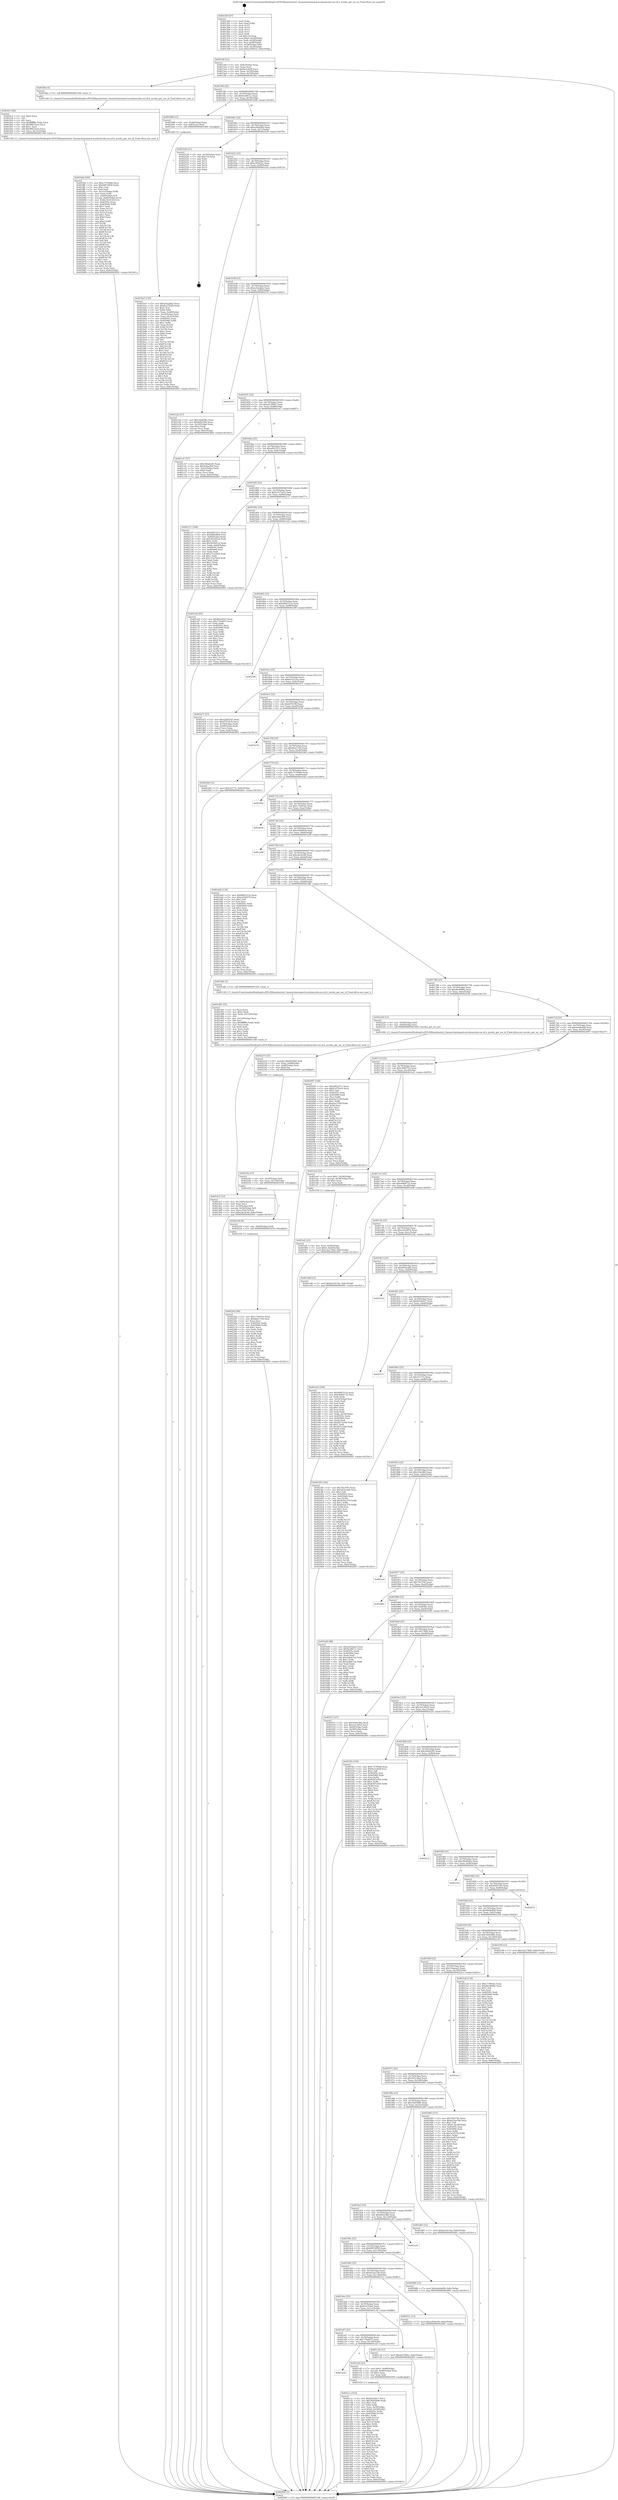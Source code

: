 digraph "0x4015b0" {
  label = "0x4015b0 (/mnt/c/Users/mathe/Desktop/tcc/POCII/binaries/extr_linuxarcharmmach-mvebumvebu-soc-id.h_mvebu_get_soc_id_Final-ollvm.out::main(0))"
  labelloc = "t"
  node[shape=record]

  Entry [label="",width=0.3,height=0.3,shape=circle,fillcolor=black,style=filled]
  "0x4015df" [label="{
     0x4015df [23]\l
     | [instrs]\l
     &nbsp;&nbsp;0x4015df \<+3\>: mov -0x6c(%rbp),%eax\l
     &nbsp;&nbsp;0x4015e2 \<+2\>: mov %eax,%ecx\l
     &nbsp;&nbsp;0x4015e4 \<+6\>: sub $0x9a3c4e0f,%ecx\l
     &nbsp;&nbsp;0x4015ea \<+3\>: mov %eax,-0x70(%rbp)\l
     &nbsp;&nbsp;0x4015ed \<+3\>: mov %ecx,-0x74(%rbp)\l
     &nbsp;&nbsp;0x4015f0 \<+6\>: je 0000000000401fbe \<main+0xa0e\>\l
  }"]
  "0x401fbe" [label="{
     0x401fbe [5]\l
     | [instrs]\l
     &nbsp;&nbsp;0x401fbe \<+5\>: call 0000000000401160 \<next_i\>\l
     | [calls]\l
     &nbsp;&nbsp;0x401160 \{1\} (/mnt/c/Users/mathe/Desktop/tcc/POCII/binaries/extr_linuxarcharmmach-mvebumvebu-soc-id.h_mvebu_get_soc_id_Final-ollvm.out::next_i)\l
  }"]
  "0x4015f6" [label="{
     0x4015f6 [22]\l
     | [instrs]\l
     &nbsp;&nbsp;0x4015f6 \<+5\>: jmp 00000000004015fb \<main+0x4b\>\l
     &nbsp;&nbsp;0x4015fb \<+3\>: mov -0x70(%rbp),%eax\l
     &nbsp;&nbsp;0x4015fe \<+5\>: sub $0x9ca9611c,%eax\l
     &nbsp;&nbsp;0x401603 \<+3\>: mov %eax,-0x78(%rbp)\l
     &nbsp;&nbsp;0x401606 \<+6\>: je 0000000000401b98 \<main+0x5e8\>\l
  }"]
  Exit [label="",width=0.3,height=0.3,shape=circle,fillcolor=black,style=filled,peripheries=2]
  "0x401b98" [label="{
     0x401b98 [13]\l
     | [instrs]\l
     &nbsp;&nbsp;0x401b98 \<+4\>: mov -0x40(%rbp),%rax\l
     &nbsp;&nbsp;0x401b9c \<+4\>: mov 0x8(%rax),%rdi\l
     &nbsp;&nbsp;0x401ba0 \<+5\>: call 0000000000401060 \<atoi@plt\>\l
     | [calls]\l
     &nbsp;&nbsp;0x401060 \{1\} (unknown)\l
  }"]
  "0x40160c" [label="{
     0x40160c [22]\l
     | [instrs]\l
     &nbsp;&nbsp;0x40160c \<+5\>: jmp 0000000000401611 \<main+0x61\>\l
     &nbsp;&nbsp;0x401611 \<+3\>: mov -0x70(%rbp),%eax\l
     &nbsp;&nbsp;0x401614 \<+5\>: sub $0xa29edc84,%eax\l
     &nbsp;&nbsp;0x401619 \<+3\>: mov %eax,-0x7c(%rbp)\l
     &nbsp;&nbsp;0x40161c \<+6\>: je 0000000000402528 \<main+0xf78\>\l
  }"]
  "0x402262" [label="{
     0x402262 [84]\l
     | [instrs]\l
     &nbsp;&nbsp;0x402262 \<+5\>: mov $0xc73093ee,%eax\l
     &nbsp;&nbsp;0x402267 \<+5\>: mov $0xbfae1144,%esi\l
     &nbsp;&nbsp;0x40226c \<+2\>: xor %ecx,%ecx\l
     &nbsp;&nbsp;0x40226e \<+7\>: mov 0x40505c,%edx\l
     &nbsp;&nbsp;0x402275 \<+8\>: mov 0x405060,%r8d\l
     &nbsp;&nbsp;0x40227d \<+3\>: sub $0x1,%ecx\l
     &nbsp;&nbsp;0x402280 \<+3\>: mov %edx,%r9d\l
     &nbsp;&nbsp;0x402283 \<+3\>: add %ecx,%r9d\l
     &nbsp;&nbsp;0x402286 \<+4\>: imul %r9d,%edx\l
     &nbsp;&nbsp;0x40228a \<+3\>: and $0x1,%edx\l
     &nbsp;&nbsp;0x40228d \<+3\>: cmp $0x0,%edx\l
     &nbsp;&nbsp;0x402290 \<+4\>: sete %r10b\l
     &nbsp;&nbsp;0x402294 \<+4\>: cmp $0xa,%r8d\l
     &nbsp;&nbsp;0x402298 \<+4\>: setl %r11b\l
     &nbsp;&nbsp;0x40229c \<+3\>: mov %r10b,%bl\l
     &nbsp;&nbsp;0x40229f \<+3\>: and %r11b,%bl\l
     &nbsp;&nbsp;0x4022a2 \<+3\>: xor %r11b,%r10b\l
     &nbsp;&nbsp;0x4022a5 \<+3\>: or %r10b,%bl\l
     &nbsp;&nbsp;0x4022a8 \<+3\>: test $0x1,%bl\l
     &nbsp;&nbsp;0x4022ab \<+3\>: cmovne %esi,%eax\l
     &nbsp;&nbsp;0x4022ae \<+3\>: mov %eax,-0x6c(%rbp)\l
     &nbsp;&nbsp;0x4022b1 \<+5\>: jmp 0000000000402691 \<main+0x10e1\>\l
  }"]
  "0x402528" [label="{
     0x402528 [21]\l
     | [instrs]\l
     &nbsp;&nbsp;0x402528 \<+3\>: mov -0x34(%rbp),%eax\l
     &nbsp;&nbsp;0x40252b \<+7\>: add $0x118,%rsp\l
     &nbsp;&nbsp;0x402532 \<+1\>: pop %rbx\l
     &nbsp;&nbsp;0x402533 \<+2\>: pop %r12\l
     &nbsp;&nbsp;0x402535 \<+2\>: pop %r13\l
     &nbsp;&nbsp;0x402537 \<+2\>: pop %r14\l
     &nbsp;&nbsp;0x402539 \<+2\>: pop %r15\l
     &nbsp;&nbsp;0x40253b \<+1\>: pop %rbp\l
     &nbsp;&nbsp;0x40253c \<+1\>: ret\l
  }"]
  "0x401622" [label="{
     0x401622 [22]\l
     | [instrs]\l
     &nbsp;&nbsp;0x401622 \<+5\>: jmp 0000000000401627 \<main+0x77\>\l
     &nbsp;&nbsp;0x401627 \<+3\>: mov -0x70(%rbp),%eax\l
     &nbsp;&nbsp;0x40162a \<+5\>: sub $0xa3f39e52,%eax\l
     &nbsp;&nbsp;0x40162f \<+3\>: mov %eax,-0x80(%rbp)\l
     &nbsp;&nbsp;0x401632 \<+6\>: je 0000000000401a2a \<main+0x47a\>\l
  }"]
  "0x402259" [label="{
     0x402259 [9]\l
     | [instrs]\l
     &nbsp;&nbsp;0x402259 \<+4\>: mov -0x60(%rbp),%rdi\l
     &nbsp;&nbsp;0x40225d \<+5\>: call 0000000000401030 \<free@plt\>\l
     | [calls]\l
     &nbsp;&nbsp;0x401030 \{1\} (unknown)\l
  }"]
  "0x401a2a" [label="{
     0x401a2a [27]\l
     | [instrs]\l
     &nbsp;&nbsp;0x401a2a \<+5\>: mov $0x19adf3be,%eax\l
     &nbsp;&nbsp;0x401a2f \<+5\>: mov $0x6002cf8a,%ecx\l
     &nbsp;&nbsp;0x401a34 \<+3\>: mov -0x30(%rbp),%edx\l
     &nbsp;&nbsp;0x401a37 \<+3\>: cmp $0x2,%edx\l
     &nbsp;&nbsp;0x401a3a \<+3\>: cmovne %ecx,%eax\l
     &nbsp;&nbsp;0x401a3d \<+3\>: mov %eax,-0x6c(%rbp)\l
     &nbsp;&nbsp;0x401a40 \<+5\>: jmp 0000000000402691 \<main+0x10e1\>\l
  }"]
  "0x401638" [label="{
     0x401638 [25]\l
     | [instrs]\l
     &nbsp;&nbsp;0x401638 \<+5\>: jmp 000000000040163d \<main+0x8d\>\l
     &nbsp;&nbsp;0x40163d \<+3\>: mov -0x70(%rbp),%eax\l
     &nbsp;&nbsp;0x401640 \<+5\>: sub $0xacb2aba2,%eax\l
     &nbsp;&nbsp;0x401645 \<+6\>: mov %eax,-0x84(%rbp)\l
     &nbsp;&nbsp;0x40164b \<+6\>: je 0000000000402555 \<main+0xfa5\>\l
  }"]
  "0x402691" [label="{
     0x402691 [5]\l
     | [instrs]\l
     &nbsp;&nbsp;0x402691 \<+5\>: jmp 00000000004015df \<main+0x2f\>\l
  }"]
  "0x4015b0" [label="{
     0x4015b0 [47]\l
     | [instrs]\l
     &nbsp;&nbsp;0x4015b0 \<+1\>: push %rbp\l
     &nbsp;&nbsp;0x4015b1 \<+3\>: mov %rsp,%rbp\l
     &nbsp;&nbsp;0x4015b4 \<+2\>: push %r15\l
     &nbsp;&nbsp;0x4015b6 \<+2\>: push %r14\l
     &nbsp;&nbsp;0x4015b8 \<+2\>: push %r13\l
     &nbsp;&nbsp;0x4015ba \<+2\>: push %r12\l
     &nbsp;&nbsp;0x4015bc \<+1\>: push %rbx\l
     &nbsp;&nbsp;0x4015bd \<+7\>: sub $0x118,%rsp\l
     &nbsp;&nbsp;0x4015c4 \<+7\>: movl $0x0,-0x34(%rbp)\l
     &nbsp;&nbsp;0x4015cb \<+3\>: mov %edi,-0x38(%rbp)\l
     &nbsp;&nbsp;0x4015ce \<+4\>: mov %rsi,-0x40(%rbp)\l
     &nbsp;&nbsp;0x4015d2 \<+3\>: mov -0x38(%rbp),%edi\l
     &nbsp;&nbsp;0x4015d5 \<+3\>: mov %edi,-0x30(%rbp)\l
     &nbsp;&nbsp;0x4015d8 \<+7\>: movl $0xa3f39e52,-0x6c(%rbp)\l
  }"]
  "0x40224a" [label="{
     0x40224a [15]\l
     | [instrs]\l
     &nbsp;&nbsp;0x40224a \<+4\>: mov -0x50(%rbp),%rdi\l
     &nbsp;&nbsp;0x40224e \<+6\>: mov %eax,-0x130(%rbp)\l
     &nbsp;&nbsp;0x402254 \<+5\>: call 0000000000401030 \<free@plt\>\l
     | [calls]\l
     &nbsp;&nbsp;0x401030 \{1\} (unknown)\l
  }"]
  "0x402555" [label="{
     0x402555\l
  }", style=dashed]
  "0x401651" [label="{
     0x401651 [25]\l
     | [instrs]\l
     &nbsp;&nbsp;0x401651 \<+5\>: jmp 0000000000401656 \<main+0xa6\>\l
     &nbsp;&nbsp;0x401656 \<+3\>: mov -0x70(%rbp),%eax\l
     &nbsp;&nbsp;0x401659 \<+5\>: sub $0xad13f942,%eax\l
     &nbsp;&nbsp;0x40165e \<+6\>: mov %eax,-0x88(%rbp)\l
     &nbsp;&nbsp;0x401664 \<+6\>: je 0000000000401c47 \<main+0x697\>\l
  }"]
  "0x402233" [label="{
     0x402233 [23]\l
     | [instrs]\l
     &nbsp;&nbsp;0x402233 \<+10\>: movabs $0x4030b6,%rdi\l
     &nbsp;&nbsp;0x40223d \<+3\>: mov %eax,-0x68(%rbp)\l
     &nbsp;&nbsp;0x402240 \<+3\>: mov -0x68(%rbp),%esi\l
     &nbsp;&nbsp;0x402243 \<+2\>: mov $0x0,%al\l
     &nbsp;&nbsp;0x402245 \<+5\>: call 0000000000401040 \<printf@plt\>\l
     | [calls]\l
     &nbsp;&nbsp;0x401040 \{1\} (unknown)\l
  }"]
  "0x401c47" [label="{
     0x401c47 [27]\l
     | [instrs]\l
     &nbsp;&nbsp;0x401c47 \<+5\>: mov $0x300a6245,%eax\l
     &nbsp;&nbsp;0x401c4c \<+5\>: mov $0xb26acf00,%ecx\l
     &nbsp;&nbsp;0x401c51 \<+3\>: mov -0x2c(%rbp),%edx\l
     &nbsp;&nbsp;0x401c54 \<+3\>: cmp $0x0,%edx\l
     &nbsp;&nbsp;0x401c57 \<+3\>: cmove %ecx,%eax\l
     &nbsp;&nbsp;0x401c5a \<+3\>: mov %eax,-0x6c(%rbp)\l
     &nbsp;&nbsp;0x401c5d \<+5\>: jmp 0000000000402691 \<main+0x10e1\>\l
  }"]
  "0x40166a" [label="{
     0x40166a [25]\l
     | [instrs]\l
     &nbsp;&nbsp;0x40166a \<+5\>: jmp 000000000040166f \<main+0xbf\>\l
     &nbsp;&nbsp;0x40166f \<+3\>: mov -0x70(%rbp),%eax\l
     &nbsp;&nbsp;0x401672 \<+5\>: sub $0xaf023311,%eax\l
     &nbsp;&nbsp;0x401677 \<+6\>: mov %eax,-0x8c(%rbp)\l
     &nbsp;&nbsp;0x40167d \<+6\>: je 000000000040260b \<main+0x105b\>\l
  }"]
  "0x401feb" [label="{
     0x401feb [160]\l
     | [instrs]\l
     &nbsp;&nbsp;0x401feb \<+5\>: mov $0xc72700a8,%ecx\l
     &nbsp;&nbsp;0x401ff0 \<+5\>: mov $0x6067d958,%edx\l
     &nbsp;&nbsp;0x401ff5 \<+3\>: mov $0x1,%sil\l
     &nbsp;&nbsp;0x401ff8 \<+2\>: xor %edi,%edi\l
     &nbsp;&nbsp;0x401ffa \<+7\>: mov -0x12c(%rbp),%r8d\l
     &nbsp;&nbsp;0x402001 \<+4\>: imul %eax,%r8d\l
     &nbsp;&nbsp;0x402005 \<+4\>: mov -0x60(%rbp),%r9\l
     &nbsp;&nbsp;0x402009 \<+4\>: movslq -0x64(%rbp),%r10\l
     &nbsp;&nbsp;0x40200d \<+4\>: mov %r8d,(%r9,%r10,4)\l
     &nbsp;&nbsp;0x402011 \<+7\>: mov 0x40505c,%eax\l
     &nbsp;&nbsp;0x402018 \<+8\>: mov 0x405060,%r8d\l
     &nbsp;&nbsp;0x402020 \<+3\>: sub $0x1,%edi\l
     &nbsp;&nbsp;0x402023 \<+3\>: mov %eax,%r11d\l
     &nbsp;&nbsp;0x402026 \<+3\>: add %edi,%r11d\l
     &nbsp;&nbsp;0x402029 \<+4\>: imul %r11d,%eax\l
     &nbsp;&nbsp;0x40202d \<+3\>: and $0x1,%eax\l
     &nbsp;&nbsp;0x402030 \<+3\>: cmp $0x0,%eax\l
     &nbsp;&nbsp;0x402033 \<+3\>: sete %bl\l
     &nbsp;&nbsp;0x402036 \<+4\>: cmp $0xa,%r8d\l
     &nbsp;&nbsp;0x40203a \<+4\>: setl %r14b\l
     &nbsp;&nbsp;0x40203e \<+3\>: mov %bl,%r15b\l
     &nbsp;&nbsp;0x402041 \<+4\>: xor $0xff,%r15b\l
     &nbsp;&nbsp;0x402045 \<+3\>: mov %r14b,%r12b\l
     &nbsp;&nbsp;0x402048 \<+4\>: xor $0xff,%r12b\l
     &nbsp;&nbsp;0x40204c \<+4\>: xor $0x1,%sil\l
     &nbsp;&nbsp;0x402050 \<+3\>: mov %r15b,%r13b\l
     &nbsp;&nbsp;0x402053 \<+4\>: and $0xff,%r13b\l
     &nbsp;&nbsp;0x402057 \<+3\>: and %sil,%bl\l
     &nbsp;&nbsp;0x40205a \<+3\>: mov %r12b,%al\l
     &nbsp;&nbsp;0x40205d \<+2\>: and $0xff,%al\l
     &nbsp;&nbsp;0x40205f \<+3\>: and %sil,%r14b\l
     &nbsp;&nbsp;0x402062 \<+3\>: or %bl,%r13b\l
     &nbsp;&nbsp;0x402065 \<+3\>: or %r14b,%al\l
     &nbsp;&nbsp;0x402068 \<+3\>: xor %al,%r13b\l
     &nbsp;&nbsp;0x40206b \<+3\>: or %r12b,%r15b\l
     &nbsp;&nbsp;0x40206e \<+4\>: xor $0xff,%r15b\l
     &nbsp;&nbsp;0x402072 \<+4\>: or $0x1,%sil\l
     &nbsp;&nbsp;0x402076 \<+3\>: and %sil,%r15b\l
     &nbsp;&nbsp;0x402079 \<+3\>: or %r15b,%r13b\l
     &nbsp;&nbsp;0x40207c \<+4\>: test $0x1,%r13b\l
     &nbsp;&nbsp;0x402080 \<+3\>: cmovne %edx,%ecx\l
     &nbsp;&nbsp;0x402083 \<+3\>: mov %ecx,-0x6c(%rbp)\l
     &nbsp;&nbsp;0x402086 \<+5\>: jmp 0000000000402691 \<main+0x10e1\>\l
  }"]
  "0x40260b" [label="{
     0x40260b\l
  }", style=dashed]
  "0x401683" [label="{
     0x401683 [25]\l
     | [instrs]\l
     &nbsp;&nbsp;0x401683 \<+5\>: jmp 0000000000401688 \<main+0xd8\>\l
     &nbsp;&nbsp;0x401688 \<+3\>: mov -0x70(%rbp),%eax\l
     &nbsp;&nbsp;0x40168b \<+5\>: sub $0xb1475a16,%eax\l
     &nbsp;&nbsp;0x401690 \<+6\>: mov %eax,-0x90(%rbp)\l
     &nbsp;&nbsp;0x401696 \<+6\>: je 0000000000402127 \<main+0xb77\>\l
  }"]
  "0x401fc3" [label="{
     0x401fc3 [40]\l
     | [instrs]\l
     &nbsp;&nbsp;0x401fc3 \<+5\>: mov $0x2,%ecx\l
     &nbsp;&nbsp;0x401fc8 \<+1\>: cltd\l
     &nbsp;&nbsp;0x401fc9 \<+2\>: idiv %ecx\l
     &nbsp;&nbsp;0x401fcb \<+6\>: imul $0xfffffffe,%edx,%ecx\l
     &nbsp;&nbsp;0x401fd1 \<+6\>: sub $0x99b32eea,%ecx\l
     &nbsp;&nbsp;0x401fd7 \<+3\>: add $0x1,%ecx\l
     &nbsp;&nbsp;0x401fda \<+6\>: add $0x99b32eea,%ecx\l
     &nbsp;&nbsp;0x401fe0 \<+6\>: mov %ecx,-0x12c(%rbp)\l
     &nbsp;&nbsp;0x401fe6 \<+5\>: call 0000000000401160 \<next_i\>\l
     | [calls]\l
     &nbsp;&nbsp;0x401160 \{1\} (/mnt/c/Users/mathe/Desktop/tcc/POCII/binaries/extr_linuxarcharmmach-mvebumvebu-soc-id.h_mvebu_get_soc_id_Final-ollvm.out::next_i)\l
  }"]
  "0x402127" [label="{
     0x402127 [109]\l
     | [instrs]\l
     &nbsp;&nbsp;0x402127 \<+5\>: mov $0xaf023311,%eax\l
     &nbsp;&nbsp;0x40212c \<+5\>: mov $0x4bfde8b9,%ecx\l
     &nbsp;&nbsp;0x402131 \<+3\>: mov -0x64(%rbp),%edx\l
     &nbsp;&nbsp;0x402134 \<+6\>: sub $0x5816d1cd,%edx\l
     &nbsp;&nbsp;0x40213a \<+3\>: add $0x1,%edx\l
     &nbsp;&nbsp;0x40213d \<+6\>: add $0x5816d1cd,%edx\l
     &nbsp;&nbsp;0x402143 \<+3\>: mov %edx,-0x64(%rbp)\l
     &nbsp;&nbsp;0x402146 \<+7\>: mov 0x40505c,%edx\l
     &nbsp;&nbsp;0x40214d \<+7\>: mov 0x405060,%esi\l
     &nbsp;&nbsp;0x402154 \<+2\>: mov %edx,%edi\l
     &nbsp;&nbsp;0x402156 \<+6\>: sub $0x151a5424,%edi\l
     &nbsp;&nbsp;0x40215c \<+3\>: sub $0x1,%edi\l
     &nbsp;&nbsp;0x40215f \<+6\>: add $0x151a5424,%edi\l
     &nbsp;&nbsp;0x402165 \<+3\>: imul %edi,%edx\l
     &nbsp;&nbsp;0x402168 \<+3\>: and $0x1,%edx\l
     &nbsp;&nbsp;0x40216b \<+3\>: cmp $0x0,%edx\l
     &nbsp;&nbsp;0x40216e \<+4\>: sete %r8b\l
     &nbsp;&nbsp;0x402172 \<+3\>: cmp $0xa,%esi\l
     &nbsp;&nbsp;0x402175 \<+4\>: setl %r9b\l
     &nbsp;&nbsp;0x402179 \<+3\>: mov %r8b,%r10b\l
     &nbsp;&nbsp;0x40217c \<+3\>: and %r9b,%r10b\l
     &nbsp;&nbsp;0x40217f \<+3\>: xor %r9b,%r8b\l
     &nbsp;&nbsp;0x402182 \<+3\>: or %r8b,%r10b\l
     &nbsp;&nbsp;0x402185 \<+4\>: test $0x1,%r10b\l
     &nbsp;&nbsp;0x402189 \<+3\>: cmovne %ecx,%eax\l
     &nbsp;&nbsp;0x40218c \<+3\>: mov %eax,-0x6c(%rbp)\l
     &nbsp;&nbsp;0x40218f \<+5\>: jmp 0000000000402691 \<main+0x10e1\>\l
  }"]
  "0x40169c" [label="{
     0x40169c [25]\l
     | [instrs]\l
     &nbsp;&nbsp;0x40169c \<+5\>: jmp 00000000004016a1 \<main+0xf1\>\l
     &nbsp;&nbsp;0x4016a1 \<+3\>: mov -0x70(%rbp),%eax\l
     &nbsp;&nbsp;0x4016a4 \<+5\>: sub $0xb26acf00,%eax\l
     &nbsp;&nbsp;0x4016a9 \<+6\>: mov %eax,-0x94(%rbp)\l
     &nbsp;&nbsp;0x4016af \<+6\>: je 0000000000401c62 \<main+0x6b2\>\l
  }"]
  "0x401efc" [label="{
     0x401efc [23]\l
     | [instrs]\l
     &nbsp;&nbsp;0x401efc \<+4\>: mov %rax,-0x60(%rbp)\l
     &nbsp;&nbsp;0x401f00 \<+7\>: movl $0x0,-0x64(%rbp)\l
     &nbsp;&nbsp;0x401f07 \<+7\>: movl $0x1da178d0,-0x6c(%rbp)\l
     &nbsp;&nbsp;0x401f0e \<+5\>: jmp 0000000000402691 \<main+0x10e1\>\l
  }"]
  "0x401c62" [label="{
     0x401c62 [83]\l
     | [instrs]\l
     &nbsp;&nbsp;0x401c62 \<+5\>: mov $0xfb5ed5e7,%eax\l
     &nbsp;&nbsp;0x401c67 \<+5\>: mov $0x77fedd75,%ecx\l
     &nbsp;&nbsp;0x401c6c \<+2\>: xor %edx,%edx\l
     &nbsp;&nbsp;0x401c6e \<+7\>: mov 0x40505c,%esi\l
     &nbsp;&nbsp;0x401c75 \<+7\>: mov 0x405060,%edi\l
     &nbsp;&nbsp;0x401c7c \<+3\>: sub $0x1,%edx\l
     &nbsp;&nbsp;0x401c7f \<+3\>: mov %esi,%r8d\l
     &nbsp;&nbsp;0x401c82 \<+3\>: add %edx,%r8d\l
     &nbsp;&nbsp;0x401c85 \<+4\>: imul %r8d,%esi\l
     &nbsp;&nbsp;0x401c89 \<+3\>: and $0x1,%esi\l
     &nbsp;&nbsp;0x401c8c \<+3\>: cmp $0x0,%esi\l
     &nbsp;&nbsp;0x401c8f \<+4\>: sete %r9b\l
     &nbsp;&nbsp;0x401c93 \<+3\>: cmp $0xa,%edi\l
     &nbsp;&nbsp;0x401c96 \<+4\>: setl %r10b\l
     &nbsp;&nbsp;0x401c9a \<+3\>: mov %r9b,%r11b\l
     &nbsp;&nbsp;0x401c9d \<+3\>: and %r10b,%r11b\l
     &nbsp;&nbsp;0x401ca0 \<+3\>: xor %r10b,%r9b\l
     &nbsp;&nbsp;0x401ca3 \<+3\>: or %r9b,%r11b\l
     &nbsp;&nbsp;0x401ca6 \<+4\>: test $0x1,%r11b\l
     &nbsp;&nbsp;0x401caa \<+3\>: cmovne %ecx,%eax\l
     &nbsp;&nbsp;0x401cad \<+3\>: mov %eax,-0x6c(%rbp)\l
     &nbsp;&nbsp;0x401cb0 \<+5\>: jmp 0000000000402691 \<main+0x10e1\>\l
  }"]
  "0x4016b5" [label="{
     0x4016b5 [25]\l
     | [instrs]\l
     &nbsp;&nbsp;0x4016b5 \<+5\>: jmp 00000000004016ba \<main+0x10a\>\l
     &nbsp;&nbsp;0x4016ba \<+3\>: mov -0x70(%rbp),%eax\l
     &nbsp;&nbsp;0x4016bd \<+5\>: sub $0xb882315a,%eax\l
     &nbsp;&nbsp;0x4016c2 \<+6\>: mov %eax,-0x98(%rbp)\l
     &nbsp;&nbsp;0x4016c8 \<+6\>: je 000000000040259f \<main+0xfef\>\l
  }"]
  "0x401dc5" [label="{
     0x401dc5 [33]\l
     | [instrs]\l
     &nbsp;&nbsp;0x401dc5 \<+6\>: mov -0x128(%rbp),%ecx\l
     &nbsp;&nbsp;0x401dcb \<+3\>: imul %eax,%ecx\l
     &nbsp;&nbsp;0x401dce \<+4\>: mov -0x50(%rbp),%r8\l
     &nbsp;&nbsp;0x401dd2 \<+4\>: movslq -0x54(%rbp),%r9\l
     &nbsp;&nbsp;0x401dd6 \<+4\>: mov %ecx,(%r8,%r9,4)\l
     &nbsp;&nbsp;0x401dda \<+7\>: movl $0xcdec4c9d,-0x6c(%rbp)\l
     &nbsp;&nbsp;0x401de1 \<+5\>: jmp 0000000000402691 \<main+0x10e1\>\l
  }"]
  "0x40259f" [label="{
     0x40259f\l
  }", style=dashed]
  "0x4016ce" [label="{
     0x4016ce [25]\l
     | [instrs]\l
     &nbsp;&nbsp;0x4016ce \<+5\>: jmp 00000000004016d3 \<main+0x123\>\l
     &nbsp;&nbsp;0x4016d3 \<+3\>: mov -0x70(%rbp),%eax\l
     &nbsp;&nbsp;0x4016d6 \<+5\>: sub $0xbe1d11ba,%eax\l
     &nbsp;&nbsp;0x4016db \<+6\>: mov %eax,-0x9c(%rbp)\l
     &nbsp;&nbsp;0x4016e1 \<+6\>: je 0000000000401d71 \<main+0x7c1\>\l
  }"]
  "0x401d91" [label="{
     0x401d91 [52]\l
     | [instrs]\l
     &nbsp;&nbsp;0x401d91 \<+2\>: xor %ecx,%ecx\l
     &nbsp;&nbsp;0x401d93 \<+5\>: mov $0x2,%edx\l
     &nbsp;&nbsp;0x401d98 \<+6\>: mov %edx,-0x124(%rbp)\l
     &nbsp;&nbsp;0x401d9e \<+1\>: cltd\l
     &nbsp;&nbsp;0x401d9f \<+6\>: mov -0x124(%rbp),%esi\l
     &nbsp;&nbsp;0x401da5 \<+2\>: idiv %esi\l
     &nbsp;&nbsp;0x401da7 \<+6\>: imul $0xfffffffe,%edx,%edx\l
     &nbsp;&nbsp;0x401dad \<+2\>: mov %ecx,%edi\l
     &nbsp;&nbsp;0x401daf \<+2\>: sub %edx,%edi\l
     &nbsp;&nbsp;0x401db1 \<+2\>: mov %ecx,%edx\l
     &nbsp;&nbsp;0x401db3 \<+3\>: sub $0x1,%edx\l
     &nbsp;&nbsp;0x401db6 \<+2\>: add %edx,%edi\l
     &nbsp;&nbsp;0x401db8 \<+2\>: sub %edi,%ecx\l
     &nbsp;&nbsp;0x401dba \<+6\>: mov %ecx,-0x128(%rbp)\l
     &nbsp;&nbsp;0x401dc0 \<+5\>: call 0000000000401160 \<next_i\>\l
     | [calls]\l
     &nbsp;&nbsp;0x401160 \{1\} (/mnt/c/Users/mathe/Desktop/tcc/POCII/binaries/extr_linuxarcharmmach-mvebumvebu-soc-id.h_mvebu_get_soc_id_Final-ollvm.out::next_i)\l
  }"]
  "0x401d71" [label="{
     0x401d71 [27]\l
     | [instrs]\l
     &nbsp;&nbsp;0x401d71 \<+5\>: mov $0xe2b85703,%eax\l
     &nbsp;&nbsp;0x401d76 \<+5\>: mov $0xd7f7267b,%ecx\l
     &nbsp;&nbsp;0x401d7b \<+3\>: mov -0x54(%rbp),%edx\l
     &nbsp;&nbsp;0x401d7e \<+3\>: cmp -0x48(%rbp),%edx\l
     &nbsp;&nbsp;0x401d81 \<+3\>: cmovl %ecx,%eax\l
     &nbsp;&nbsp;0x401d84 \<+3\>: mov %eax,-0x6c(%rbp)\l
     &nbsp;&nbsp;0x401d87 \<+5\>: jmp 0000000000402691 \<main+0x10e1\>\l
  }"]
  "0x4016e7" [label="{
     0x4016e7 [25]\l
     | [instrs]\l
     &nbsp;&nbsp;0x4016e7 \<+5\>: jmp 00000000004016ec \<main+0x13c\>\l
     &nbsp;&nbsp;0x4016ec \<+3\>: mov -0x70(%rbp),%eax\l
     &nbsp;&nbsp;0x4016ef \<+5\>: sub $0xbf3f31f8,%eax\l
     &nbsp;&nbsp;0x4016f4 \<+6\>: mov %eax,-0xa0(%rbp)\l
     &nbsp;&nbsp;0x4016fa \<+6\>: je 0000000000401b34 \<main+0x584\>\l
  }"]
  "0x401ccc" [label="{
     0x401ccc [153]\l
     | [instrs]\l
     &nbsp;&nbsp;0x401ccc \<+5\>: mov $0xfb5ed5e7,%ecx\l
     &nbsp;&nbsp;0x401cd1 \<+5\>: mov $0x5fa95b86,%edx\l
     &nbsp;&nbsp;0x401cd6 \<+3\>: mov $0x1,%sil\l
     &nbsp;&nbsp;0x401cd9 \<+3\>: xor %r8d,%r8d\l
     &nbsp;&nbsp;0x401cdc \<+4\>: mov %rax,-0x50(%rbp)\l
     &nbsp;&nbsp;0x401ce0 \<+7\>: movl $0x0,-0x54(%rbp)\l
     &nbsp;&nbsp;0x401ce7 \<+8\>: mov 0x40505c,%r9d\l
     &nbsp;&nbsp;0x401cef \<+8\>: mov 0x405060,%r10d\l
     &nbsp;&nbsp;0x401cf7 \<+4\>: sub $0x1,%r8d\l
     &nbsp;&nbsp;0x401cfb \<+3\>: mov %r9d,%r11d\l
     &nbsp;&nbsp;0x401cfe \<+3\>: add %r8d,%r11d\l
     &nbsp;&nbsp;0x401d01 \<+4\>: imul %r11d,%r9d\l
     &nbsp;&nbsp;0x401d05 \<+4\>: and $0x1,%r9d\l
     &nbsp;&nbsp;0x401d09 \<+4\>: cmp $0x0,%r9d\l
     &nbsp;&nbsp;0x401d0d \<+3\>: sete %bl\l
     &nbsp;&nbsp;0x401d10 \<+4\>: cmp $0xa,%r10d\l
     &nbsp;&nbsp;0x401d14 \<+4\>: setl %r14b\l
     &nbsp;&nbsp;0x401d18 \<+3\>: mov %bl,%r15b\l
     &nbsp;&nbsp;0x401d1b \<+4\>: xor $0xff,%r15b\l
     &nbsp;&nbsp;0x401d1f \<+3\>: mov %r14b,%r12b\l
     &nbsp;&nbsp;0x401d22 \<+4\>: xor $0xff,%r12b\l
     &nbsp;&nbsp;0x401d26 \<+4\>: xor $0x0,%sil\l
     &nbsp;&nbsp;0x401d2a \<+3\>: mov %r15b,%r13b\l
     &nbsp;&nbsp;0x401d2d \<+4\>: and $0x0,%r13b\l
     &nbsp;&nbsp;0x401d31 \<+3\>: and %sil,%bl\l
     &nbsp;&nbsp;0x401d34 \<+3\>: mov %r12b,%al\l
     &nbsp;&nbsp;0x401d37 \<+2\>: and $0x0,%al\l
     &nbsp;&nbsp;0x401d39 \<+3\>: and %sil,%r14b\l
     &nbsp;&nbsp;0x401d3c \<+3\>: or %bl,%r13b\l
     &nbsp;&nbsp;0x401d3f \<+3\>: or %r14b,%al\l
     &nbsp;&nbsp;0x401d42 \<+3\>: xor %al,%r13b\l
     &nbsp;&nbsp;0x401d45 \<+3\>: or %r12b,%r15b\l
     &nbsp;&nbsp;0x401d48 \<+4\>: xor $0xff,%r15b\l
     &nbsp;&nbsp;0x401d4c \<+4\>: or $0x0,%sil\l
     &nbsp;&nbsp;0x401d50 \<+3\>: and %sil,%r15b\l
     &nbsp;&nbsp;0x401d53 \<+3\>: or %r15b,%r13b\l
     &nbsp;&nbsp;0x401d56 \<+4\>: test $0x1,%r13b\l
     &nbsp;&nbsp;0x401d5a \<+3\>: cmovne %edx,%ecx\l
     &nbsp;&nbsp;0x401d5d \<+3\>: mov %ecx,-0x6c(%rbp)\l
     &nbsp;&nbsp;0x401d60 \<+5\>: jmp 0000000000402691 \<main+0x10e1\>\l
  }"]
  "0x401b34" [label="{
     0x401b34\l
  }", style=dashed]
  "0x401700" [label="{
     0x401700 [25]\l
     | [instrs]\l
     &nbsp;&nbsp;0x401700 \<+5\>: jmp 0000000000401705 \<main+0x155\>\l
     &nbsp;&nbsp;0x401705 \<+3\>: mov -0x70(%rbp),%eax\l
     &nbsp;&nbsp;0x401708 \<+5\>: sub $0xbfae1144,%eax\l
     &nbsp;&nbsp;0x40170d \<+6\>: mov %eax,-0xa4(%rbp)\l
     &nbsp;&nbsp;0x401713 \<+6\>: je 00000000004022b6 \<main+0xd06\>\l
  }"]
  "0x401a20" [label="{
     0x401a20\l
  }", style=dashed]
  "0x4022b6" [label="{
     0x4022b6 [12]\l
     | [instrs]\l
     &nbsp;&nbsp;0x4022b6 \<+7\>: movl $0x32177e,-0x6c(%rbp)\l
     &nbsp;&nbsp;0x4022bd \<+5\>: jmp 0000000000402691 \<main+0x10e1\>\l
  }"]
  "0x401719" [label="{
     0x401719 [25]\l
     | [instrs]\l
     &nbsp;&nbsp;0x401719 \<+5\>: jmp 000000000040171e \<main+0x16e\>\l
     &nbsp;&nbsp;0x40171e \<+3\>: mov -0x70(%rbp),%eax\l
     &nbsp;&nbsp;0x401721 \<+5\>: sub $0xc72700a8,%eax\l
     &nbsp;&nbsp;0x401726 \<+6\>: mov %eax,-0xa8(%rbp)\l
     &nbsp;&nbsp;0x40172c \<+6\>: je 00000000004025be \<main+0x100e\>\l
  }"]
  "0x401cb5" [label="{
     0x401cb5 [23]\l
     | [instrs]\l
     &nbsp;&nbsp;0x401cb5 \<+7\>: movl $0x1,-0x48(%rbp)\l
     &nbsp;&nbsp;0x401cbc \<+4\>: movslq -0x48(%rbp),%rax\l
     &nbsp;&nbsp;0x401cc0 \<+4\>: shl $0x2,%rax\l
     &nbsp;&nbsp;0x401cc4 \<+3\>: mov %rax,%rdi\l
     &nbsp;&nbsp;0x401cc7 \<+5\>: call 0000000000401050 \<malloc@plt\>\l
     | [calls]\l
     &nbsp;&nbsp;0x401050 \{1\} (unknown)\l
  }"]
  "0x4025be" [label="{
     0x4025be\l
  }", style=dashed]
  "0x401732" [label="{
     0x401732 [25]\l
     | [instrs]\l
     &nbsp;&nbsp;0x401732 \<+5\>: jmp 0000000000401737 \<main+0x187\>\l
     &nbsp;&nbsp;0x401737 \<+3\>: mov -0x70(%rbp),%eax\l
     &nbsp;&nbsp;0x40173a \<+5\>: sub $0xc73093ee,%eax\l
     &nbsp;&nbsp;0x40173f \<+6\>: mov %eax,-0xac(%rbp)\l
     &nbsp;&nbsp;0x401745 \<+6\>: je 000000000040262a \<main+0x107a\>\l
  }"]
  "0x401a07" [label="{
     0x401a07 [25]\l
     | [instrs]\l
     &nbsp;&nbsp;0x401a07 \<+5\>: jmp 0000000000401a0c \<main+0x45c\>\l
     &nbsp;&nbsp;0x401a0c \<+3\>: mov -0x70(%rbp),%eax\l
     &nbsp;&nbsp;0x401a0f \<+5\>: sub $0x77fedd75,%eax\l
     &nbsp;&nbsp;0x401a14 \<+6\>: mov %eax,-0x120(%rbp)\l
     &nbsp;&nbsp;0x401a1a \<+6\>: je 0000000000401cb5 \<main+0x705\>\l
  }"]
  "0x40262a" [label="{
     0x40262a\l
  }", style=dashed]
  "0x40174b" [label="{
     0x40174b [25]\l
     | [instrs]\l
     &nbsp;&nbsp;0x40174b \<+5\>: jmp 0000000000401750 \<main+0x1a0\>\l
     &nbsp;&nbsp;0x401750 \<+3\>: mov -0x70(%rbp),%eax\l
     &nbsp;&nbsp;0x401753 \<+5\>: sub $0xcd56d0e6,%eax\l
     &nbsp;&nbsp;0x401758 \<+6\>: mov %eax,-0xb0(%rbp)\l
     &nbsp;&nbsp;0x40175e \<+6\>: je 0000000000401a98 \<main+0x4e8\>\l
  }"]
  "0x401c3b" [label="{
     0x401c3b [12]\l
     | [instrs]\l
     &nbsp;&nbsp;0x401c3b \<+7\>: movl $0xad13f942,-0x6c(%rbp)\l
     &nbsp;&nbsp;0x401c42 \<+5\>: jmp 0000000000402691 \<main+0x10e1\>\l
  }"]
  "0x401a98" [label="{
     0x401a98\l
  }", style=dashed]
  "0x401764" [label="{
     0x401764 [25]\l
     | [instrs]\l
     &nbsp;&nbsp;0x401764 \<+5\>: jmp 0000000000401769 \<main+0x1b9\>\l
     &nbsp;&nbsp;0x401769 \<+3\>: mov -0x70(%rbp),%eax\l
     &nbsp;&nbsp;0x40176c \<+5\>: sub $0xcdec4c9d,%eax\l
     &nbsp;&nbsp;0x401771 \<+6\>: mov %eax,-0xb4(%rbp)\l
     &nbsp;&nbsp;0x401777 \<+6\>: je 0000000000401de6 \<main+0x836\>\l
  }"]
  "0x4019ee" [label="{
     0x4019ee [25]\l
     | [instrs]\l
     &nbsp;&nbsp;0x4019ee \<+5\>: jmp 00000000004019f3 \<main+0x443\>\l
     &nbsp;&nbsp;0x4019f3 \<+3\>: mov -0x70(%rbp),%eax\l
     &nbsp;&nbsp;0x4019f6 \<+5\>: sub $0x6ca75deb,%eax\l
     &nbsp;&nbsp;0x4019fb \<+6\>: mov %eax,-0x11c(%rbp)\l
     &nbsp;&nbsp;0x401a01 \<+6\>: je 0000000000401c3b \<main+0x68b\>\l
  }"]
  "0x401de6" [label="{
     0x401de6 [134]\l
     | [instrs]\l
     &nbsp;&nbsp;0x401de6 \<+5\>: mov $0xb882315a,%eax\l
     &nbsp;&nbsp;0x401deb \<+5\>: mov $0xec616d74,%ecx\l
     &nbsp;&nbsp;0x401df0 \<+2\>: mov $0x1,%dl\l
     &nbsp;&nbsp;0x401df2 \<+2\>: xor %esi,%esi\l
     &nbsp;&nbsp;0x401df4 \<+7\>: mov 0x40505c,%edi\l
     &nbsp;&nbsp;0x401dfb \<+8\>: mov 0x405060,%r8d\l
     &nbsp;&nbsp;0x401e03 \<+3\>: sub $0x1,%esi\l
     &nbsp;&nbsp;0x401e06 \<+3\>: mov %edi,%r9d\l
     &nbsp;&nbsp;0x401e09 \<+3\>: add %esi,%r9d\l
     &nbsp;&nbsp;0x401e0c \<+4\>: imul %r9d,%edi\l
     &nbsp;&nbsp;0x401e10 \<+3\>: and $0x1,%edi\l
     &nbsp;&nbsp;0x401e13 \<+3\>: cmp $0x0,%edi\l
     &nbsp;&nbsp;0x401e16 \<+4\>: sete %r10b\l
     &nbsp;&nbsp;0x401e1a \<+4\>: cmp $0xa,%r8d\l
     &nbsp;&nbsp;0x401e1e \<+4\>: setl %r11b\l
     &nbsp;&nbsp;0x401e22 \<+3\>: mov %r10b,%bl\l
     &nbsp;&nbsp;0x401e25 \<+3\>: xor $0xff,%bl\l
     &nbsp;&nbsp;0x401e28 \<+3\>: mov %r11b,%r14b\l
     &nbsp;&nbsp;0x401e2b \<+4\>: xor $0xff,%r14b\l
     &nbsp;&nbsp;0x401e2f \<+3\>: xor $0x0,%dl\l
     &nbsp;&nbsp;0x401e32 \<+3\>: mov %bl,%r15b\l
     &nbsp;&nbsp;0x401e35 \<+4\>: and $0x0,%r15b\l
     &nbsp;&nbsp;0x401e39 \<+3\>: and %dl,%r10b\l
     &nbsp;&nbsp;0x401e3c \<+3\>: mov %r14b,%r12b\l
     &nbsp;&nbsp;0x401e3f \<+4\>: and $0x0,%r12b\l
     &nbsp;&nbsp;0x401e43 \<+3\>: and %dl,%r11b\l
     &nbsp;&nbsp;0x401e46 \<+3\>: or %r10b,%r15b\l
     &nbsp;&nbsp;0x401e49 \<+3\>: or %r11b,%r12b\l
     &nbsp;&nbsp;0x401e4c \<+3\>: xor %r12b,%r15b\l
     &nbsp;&nbsp;0x401e4f \<+3\>: or %r14b,%bl\l
     &nbsp;&nbsp;0x401e52 \<+3\>: xor $0xff,%bl\l
     &nbsp;&nbsp;0x401e55 \<+3\>: or $0x0,%dl\l
     &nbsp;&nbsp;0x401e58 \<+2\>: and %dl,%bl\l
     &nbsp;&nbsp;0x401e5a \<+3\>: or %bl,%r15b\l
     &nbsp;&nbsp;0x401e5d \<+4\>: test $0x1,%r15b\l
     &nbsp;&nbsp;0x401e61 \<+3\>: cmovne %ecx,%eax\l
     &nbsp;&nbsp;0x401e64 \<+3\>: mov %eax,-0x6c(%rbp)\l
     &nbsp;&nbsp;0x401e67 \<+5\>: jmp 0000000000402691 \<main+0x10e1\>\l
  }"]
  "0x40177d" [label="{
     0x40177d [25]\l
     | [instrs]\l
     &nbsp;&nbsp;0x40177d \<+5\>: jmp 0000000000401782 \<main+0x1d2\>\l
     &nbsp;&nbsp;0x401782 \<+3\>: mov -0x70(%rbp),%eax\l
     &nbsp;&nbsp;0x401785 \<+5\>: sub $0xd7f7267b,%eax\l
     &nbsp;&nbsp;0x40178a \<+6\>: mov %eax,-0xb8(%rbp)\l
     &nbsp;&nbsp;0x401790 \<+6\>: je 0000000000401d8c \<main+0x7dc\>\l
  }"]
  "0x40251c" [label="{
     0x40251c [12]\l
     | [instrs]\l
     &nbsp;&nbsp;0x40251c \<+7\>: movl $0xa29edc84,-0x6c(%rbp)\l
     &nbsp;&nbsp;0x402523 \<+5\>: jmp 0000000000402691 \<main+0x10e1\>\l
  }"]
  "0x401d8c" [label="{
     0x401d8c [5]\l
     | [instrs]\l
     &nbsp;&nbsp;0x401d8c \<+5\>: call 0000000000401160 \<next_i\>\l
     | [calls]\l
     &nbsp;&nbsp;0x401160 \{1\} (/mnt/c/Users/mathe/Desktop/tcc/POCII/binaries/extr_linuxarcharmmach-mvebumvebu-soc-id.h_mvebu_get_soc_id_Final-ollvm.out::next_i)\l
  }"]
  "0x401796" [label="{
     0x401796 [25]\l
     | [instrs]\l
     &nbsp;&nbsp;0x401796 \<+5\>: jmp 000000000040179b \<main+0x1eb\>\l
     &nbsp;&nbsp;0x40179b \<+3\>: mov -0x70(%rbp),%eax\l
     &nbsp;&nbsp;0x40179e \<+5\>: sub $0xdbc9096a,%eax\l
     &nbsp;&nbsp;0x4017a3 \<+6\>: mov %eax,-0xbc(%rbp)\l
     &nbsp;&nbsp;0x4017a9 \<+6\>: je 0000000000402226 \<main+0xc76\>\l
  }"]
  "0x4019d5" [label="{
     0x4019d5 [25]\l
     | [instrs]\l
     &nbsp;&nbsp;0x4019d5 \<+5\>: jmp 00000000004019da \<main+0x42a\>\l
     &nbsp;&nbsp;0x4019da \<+3\>: mov -0x70(%rbp),%eax\l
     &nbsp;&nbsp;0x4019dd \<+5\>: sub $0x622ea7d0,%eax\l
     &nbsp;&nbsp;0x4019e2 \<+6\>: mov %eax,-0x118(%rbp)\l
     &nbsp;&nbsp;0x4019e8 \<+6\>: je 000000000040251c \<main+0xf6c\>\l
  }"]
  "0x402226" [label="{
     0x402226 [13]\l
     | [instrs]\l
     &nbsp;&nbsp;0x402226 \<+4\>: mov -0x50(%rbp),%rdi\l
     &nbsp;&nbsp;0x40222a \<+4\>: mov -0x60(%rbp),%rsi\l
     &nbsp;&nbsp;0x40222e \<+5\>: call 0000000000401400 \<mvebu_get_soc_id\>\l
     | [calls]\l
     &nbsp;&nbsp;0x401400 \{1\} (/mnt/c/Users/mathe/Desktop/tcc/POCII/binaries/extr_linuxarcharmmach-mvebumvebu-soc-id.h_mvebu_get_soc_id_Final-ollvm.out::mvebu_get_soc_id)\l
  }"]
  "0x4017af" [label="{
     0x4017af [25]\l
     | [instrs]\l
     &nbsp;&nbsp;0x4017af \<+5\>: jmp 00000000004017b4 \<main+0x204\>\l
     &nbsp;&nbsp;0x4017b4 \<+3\>: mov -0x70(%rbp),%eax\l
     &nbsp;&nbsp;0x4017b7 \<+5\>: sub $0xdea0a0d9,%eax\l
     &nbsp;&nbsp;0x4017bc \<+6\>: mov %eax,-0xc0(%rbp)\l
     &nbsp;&nbsp;0x4017c2 \<+6\>: je 0000000000402097 \<main+0xae7\>\l
  }"]
  "0x40208b" [label="{
     0x40208b [12]\l
     | [instrs]\l
     &nbsp;&nbsp;0x40208b \<+7\>: movl $0xdea0a0d9,-0x6c(%rbp)\l
     &nbsp;&nbsp;0x402092 \<+5\>: jmp 0000000000402691 \<main+0x10e1\>\l
  }"]
  "0x402097" [label="{
     0x402097 [144]\l
     | [instrs]\l
     &nbsp;&nbsp;0x402097 \<+5\>: mov $0xaf023311,%eax\l
     &nbsp;&nbsp;0x40209c \<+5\>: mov $0xb1475a16,%ecx\l
     &nbsp;&nbsp;0x4020a1 \<+2\>: mov $0x1,%dl\l
     &nbsp;&nbsp;0x4020a3 \<+7\>: mov 0x40505c,%esi\l
     &nbsp;&nbsp;0x4020aa \<+7\>: mov 0x405060,%edi\l
     &nbsp;&nbsp;0x4020b1 \<+3\>: mov %esi,%r8d\l
     &nbsp;&nbsp;0x4020b4 \<+7\>: sub $0xb5a1556f,%r8d\l
     &nbsp;&nbsp;0x4020bb \<+4\>: sub $0x1,%r8d\l
     &nbsp;&nbsp;0x4020bf \<+7\>: add $0xb5a1556f,%r8d\l
     &nbsp;&nbsp;0x4020c6 \<+4\>: imul %r8d,%esi\l
     &nbsp;&nbsp;0x4020ca \<+3\>: and $0x1,%esi\l
     &nbsp;&nbsp;0x4020cd \<+3\>: cmp $0x0,%esi\l
     &nbsp;&nbsp;0x4020d0 \<+4\>: sete %r9b\l
     &nbsp;&nbsp;0x4020d4 \<+3\>: cmp $0xa,%edi\l
     &nbsp;&nbsp;0x4020d7 \<+4\>: setl %r10b\l
     &nbsp;&nbsp;0x4020db \<+3\>: mov %r9b,%r11b\l
     &nbsp;&nbsp;0x4020de \<+4\>: xor $0xff,%r11b\l
     &nbsp;&nbsp;0x4020e2 \<+3\>: mov %r10b,%bl\l
     &nbsp;&nbsp;0x4020e5 \<+3\>: xor $0xff,%bl\l
     &nbsp;&nbsp;0x4020e8 \<+3\>: xor $0x1,%dl\l
     &nbsp;&nbsp;0x4020eb \<+3\>: mov %r11b,%r14b\l
     &nbsp;&nbsp;0x4020ee \<+4\>: and $0xff,%r14b\l
     &nbsp;&nbsp;0x4020f2 \<+3\>: and %dl,%r9b\l
     &nbsp;&nbsp;0x4020f5 \<+3\>: mov %bl,%r15b\l
     &nbsp;&nbsp;0x4020f8 \<+4\>: and $0xff,%r15b\l
     &nbsp;&nbsp;0x4020fc \<+3\>: and %dl,%r10b\l
     &nbsp;&nbsp;0x4020ff \<+3\>: or %r9b,%r14b\l
     &nbsp;&nbsp;0x402102 \<+3\>: or %r10b,%r15b\l
     &nbsp;&nbsp;0x402105 \<+3\>: xor %r15b,%r14b\l
     &nbsp;&nbsp;0x402108 \<+3\>: or %bl,%r11b\l
     &nbsp;&nbsp;0x40210b \<+4\>: xor $0xff,%r11b\l
     &nbsp;&nbsp;0x40210f \<+3\>: or $0x1,%dl\l
     &nbsp;&nbsp;0x402112 \<+3\>: and %dl,%r11b\l
     &nbsp;&nbsp;0x402115 \<+3\>: or %r11b,%r14b\l
     &nbsp;&nbsp;0x402118 \<+4\>: test $0x1,%r14b\l
     &nbsp;&nbsp;0x40211c \<+3\>: cmovne %ecx,%eax\l
     &nbsp;&nbsp;0x40211f \<+3\>: mov %eax,-0x6c(%rbp)\l
     &nbsp;&nbsp;0x402122 \<+5\>: jmp 0000000000402691 \<main+0x10e1\>\l
  }"]
  "0x4017c8" [label="{
     0x4017c8 [25]\l
     | [instrs]\l
     &nbsp;&nbsp;0x4017c8 \<+5\>: jmp 00000000004017cd \<main+0x21d\>\l
     &nbsp;&nbsp;0x4017cd \<+3\>: mov -0x70(%rbp),%eax\l
     &nbsp;&nbsp;0x4017d0 \<+5\>: sub $0xe2b85703,%eax\l
     &nbsp;&nbsp;0x4017d5 \<+6\>: mov %eax,-0xc4(%rbp)\l
     &nbsp;&nbsp;0x4017db \<+6\>: je 0000000000401ee5 \<main+0x935\>\l
  }"]
  "0x4019bc" [label="{
     0x4019bc [25]\l
     | [instrs]\l
     &nbsp;&nbsp;0x4019bc \<+5\>: jmp 00000000004019c1 \<main+0x411\>\l
     &nbsp;&nbsp;0x4019c1 \<+3\>: mov -0x70(%rbp),%eax\l
     &nbsp;&nbsp;0x4019c4 \<+5\>: sub $0x6067d958,%eax\l
     &nbsp;&nbsp;0x4019c9 \<+6\>: mov %eax,-0x114(%rbp)\l
     &nbsp;&nbsp;0x4019cf \<+6\>: je 000000000040208b \<main+0xadb\>\l
  }"]
  "0x401ee5" [label="{
     0x401ee5 [23]\l
     | [instrs]\l
     &nbsp;&nbsp;0x401ee5 \<+7\>: movl $0x1,-0x58(%rbp)\l
     &nbsp;&nbsp;0x401eec \<+4\>: movslq -0x58(%rbp),%rax\l
     &nbsp;&nbsp;0x401ef0 \<+4\>: shl $0x2,%rax\l
     &nbsp;&nbsp;0x401ef4 \<+3\>: mov %rax,%rdi\l
     &nbsp;&nbsp;0x401ef7 \<+5\>: call 0000000000401050 \<malloc@plt\>\l
     | [calls]\l
     &nbsp;&nbsp;0x401050 \{1\} (unknown)\l
  }"]
  "0x4017e1" [label="{
     0x4017e1 [25]\l
     | [instrs]\l
     &nbsp;&nbsp;0x4017e1 \<+5\>: jmp 00000000004017e6 \<main+0x236\>\l
     &nbsp;&nbsp;0x4017e6 \<+3\>: mov -0x70(%rbp),%eax\l
     &nbsp;&nbsp;0x4017e9 \<+5\>: sub $0xe6db6732,%eax\l
     &nbsp;&nbsp;0x4017ee \<+6\>: mov %eax,-0xc8(%rbp)\l
     &nbsp;&nbsp;0x4017f4 \<+6\>: je 0000000000401ed9 \<main+0x929\>\l
  }"]
  "0x401a45" [label="{
     0x401a45\l
  }", style=dashed]
  "0x401ed9" [label="{
     0x401ed9 [12]\l
     | [instrs]\l
     &nbsp;&nbsp;0x401ed9 \<+7\>: movl $0xbe1d11ba,-0x6c(%rbp)\l
     &nbsp;&nbsp;0x401ee0 \<+5\>: jmp 0000000000402691 \<main+0x10e1\>\l
  }"]
  "0x4017fa" [label="{
     0x4017fa [25]\l
     | [instrs]\l
     &nbsp;&nbsp;0x4017fa \<+5\>: jmp 00000000004017ff \<main+0x24f\>\l
     &nbsp;&nbsp;0x4017ff \<+3\>: mov -0x70(%rbp),%eax\l
     &nbsp;&nbsp;0x401802 \<+5\>: sub $0xec616d74,%eax\l
     &nbsp;&nbsp;0x401807 \<+6\>: mov %eax,-0xcc(%rbp)\l
     &nbsp;&nbsp;0x40180d \<+6\>: je 0000000000401e6c \<main+0x8bc\>\l
  }"]
  "0x4019a3" [label="{
     0x4019a3 [25]\l
     | [instrs]\l
     &nbsp;&nbsp;0x4019a3 \<+5\>: jmp 00000000004019a8 \<main+0x3f8\>\l
     &nbsp;&nbsp;0x4019a8 \<+3\>: mov -0x70(%rbp),%eax\l
     &nbsp;&nbsp;0x4019ab \<+5\>: sub $0x6002cf8a,%eax\l
     &nbsp;&nbsp;0x4019b0 \<+6\>: mov %eax,-0x110(%rbp)\l
     &nbsp;&nbsp;0x4019b6 \<+6\>: je 0000000000401a45 \<main+0x495\>\l
  }"]
  "0x401e6c" [label="{
     0x401e6c [109]\l
     | [instrs]\l
     &nbsp;&nbsp;0x401e6c \<+5\>: mov $0xb882315a,%eax\l
     &nbsp;&nbsp;0x401e71 \<+5\>: mov $0xe6db6732,%ecx\l
     &nbsp;&nbsp;0x401e76 \<+2\>: xor %edx,%edx\l
     &nbsp;&nbsp;0x401e78 \<+3\>: mov -0x54(%rbp),%esi\l
     &nbsp;&nbsp;0x401e7b \<+2\>: mov %edx,%edi\l
     &nbsp;&nbsp;0x401e7d \<+2\>: sub %esi,%edi\l
     &nbsp;&nbsp;0x401e7f \<+2\>: mov %edx,%esi\l
     &nbsp;&nbsp;0x401e81 \<+3\>: sub $0x1,%esi\l
     &nbsp;&nbsp;0x401e84 \<+2\>: add %esi,%edi\l
     &nbsp;&nbsp;0x401e86 \<+2\>: sub %edi,%edx\l
     &nbsp;&nbsp;0x401e88 \<+3\>: mov %edx,-0x54(%rbp)\l
     &nbsp;&nbsp;0x401e8b \<+7\>: mov 0x40505c,%edx\l
     &nbsp;&nbsp;0x401e92 \<+7\>: mov 0x405060,%esi\l
     &nbsp;&nbsp;0x401e99 \<+2\>: mov %edx,%edi\l
     &nbsp;&nbsp;0x401e9b \<+6\>: add $0xdd7c2c8d,%edi\l
     &nbsp;&nbsp;0x401ea1 \<+3\>: sub $0x1,%edi\l
     &nbsp;&nbsp;0x401ea4 \<+6\>: sub $0xdd7c2c8d,%edi\l
     &nbsp;&nbsp;0x401eaa \<+3\>: imul %edi,%edx\l
     &nbsp;&nbsp;0x401ead \<+3\>: and $0x1,%edx\l
     &nbsp;&nbsp;0x401eb0 \<+3\>: cmp $0x0,%edx\l
     &nbsp;&nbsp;0x401eb3 \<+4\>: sete %r8b\l
     &nbsp;&nbsp;0x401eb7 \<+3\>: cmp $0xa,%esi\l
     &nbsp;&nbsp;0x401eba \<+4\>: setl %r9b\l
     &nbsp;&nbsp;0x401ebe \<+3\>: mov %r8b,%r10b\l
     &nbsp;&nbsp;0x401ec1 \<+3\>: and %r9b,%r10b\l
     &nbsp;&nbsp;0x401ec4 \<+3\>: xor %r9b,%r8b\l
     &nbsp;&nbsp;0x401ec7 \<+3\>: or %r8b,%r10b\l
     &nbsp;&nbsp;0x401eca \<+4\>: test $0x1,%r10b\l
     &nbsp;&nbsp;0x401ece \<+3\>: cmovne %ecx,%eax\l
     &nbsp;&nbsp;0x401ed1 \<+3\>: mov %eax,-0x6c(%rbp)\l
     &nbsp;&nbsp;0x401ed4 \<+5\>: jmp 0000000000402691 \<main+0x10e1\>\l
  }"]
  "0x401813" [label="{
     0x401813 [25]\l
     | [instrs]\l
     &nbsp;&nbsp;0x401813 \<+5\>: jmp 0000000000401818 \<main+0x268\>\l
     &nbsp;&nbsp;0x401818 \<+3\>: mov -0x70(%rbp),%eax\l
     &nbsp;&nbsp;0x40181b \<+5\>: sub $0xf97bca6b,%eax\l
     &nbsp;&nbsp;0x401820 \<+6\>: mov %eax,-0xd0(%rbp)\l
     &nbsp;&nbsp;0x401826 \<+6\>: je 000000000040253d \<main+0xf8d\>\l
  }"]
  "0x401d65" [label="{
     0x401d65 [12]\l
     | [instrs]\l
     &nbsp;&nbsp;0x401d65 \<+7\>: movl $0xbe1d11ba,-0x6c(%rbp)\l
     &nbsp;&nbsp;0x401d6c \<+5\>: jmp 0000000000402691 \<main+0x10e1\>\l
  }"]
  "0x40253d" [label="{
     0x40253d\l
  }", style=dashed]
  "0x40182c" [label="{
     0x40182c [25]\l
     | [instrs]\l
     &nbsp;&nbsp;0x40182c \<+5\>: jmp 0000000000401831 \<main+0x281\>\l
     &nbsp;&nbsp;0x401831 \<+3\>: mov -0x70(%rbp),%eax\l
     &nbsp;&nbsp;0x401834 \<+5\>: sub $0xfb5ed5e7,%eax\l
     &nbsp;&nbsp;0x401839 \<+6\>: mov %eax,-0xd4(%rbp)\l
     &nbsp;&nbsp;0x40183f \<+6\>: je 0000000000402571 \<main+0xfc1\>\l
  }"]
  "0x40198a" [label="{
     0x40198a [25]\l
     | [instrs]\l
     &nbsp;&nbsp;0x40198a \<+5\>: jmp 000000000040198f \<main+0x3df\>\l
     &nbsp;&nbsp;0x40198f \<+3\>: mov -0x70(%rbp),%eax\l
     &nbsp;&nbsp;0x401992 \<+5\>: sub $0x5fa95b86,%eax\l
     &nbsp;&nbsp;0x401997 \<+6\>: mov %eax,-0x10c(%rbp)\l
     &nbsp;&nbsp;0x40199d \<+6\>: je 0000000000401d65 \<main+0x7b5\>\l
  }"]
  "0x402571" [label="{
     0x402571\l
  }", style=dashed]
  "0x401845" [label="{
     0x401845 [25]\l
     | [instrs]\l
     &nbsp;&nbsp;0x401845 \<+5\>: jmp 000000000040184a \<main+0x29a\>\l
     &nbsp;&nbsp;0x40184a \<+3\>: mov -0x70(%rbp),%eax\l
     &nbsp;&nbsp;0x40184d \<+5\>: sub $0x32177e,%eax\l
     &nbsp;&nbsp;0x401852 \<+6\>: mov %eax,-0xd8(%rbp)\l
     &nbsp;&nbsp;0x401858 \<+6\>: je 00000000004023f5 \<main+0xe45\>\l
  }"]
  "0x402485" [label="{
     0x402485 [151]\l
     | [instrs]\l
     &nbsp;&nbsp;0x402485 \<+5\>: mov $0x792378c,%eax\l
     &nbsp;&nbsp;0x40248a \<+5\>: mov $0x622ea7d0,%ecx\l
     &nbsp;&nbsp;0x40248f \<+2\>: mov $0x1,%dl\l
     &nbsp;&nbsp;0x402491 \<+7\>: movl $0x0,-0x34(%rbp)\l
     &nbsp;&nbsp;0x402498 \<+7\>: mov 0x40505c,%esi\l
     &nbsp;&nbsp;0x40249f \<+7\>: mov 0x405060,%edi\l
     &nbsp;&nbsp;0x4024a6 \<+3\>: mov %esi,%r8d\l
     &nbsp;&nbsp;0x4024a9 \<+7\>: sub $0x3eef57af,%r8d\l
     &nbsp;&nbsp;0x4024b0 \<+4\>: sub $0x1,%r8d\l
     &nbsp;&nbsp;0x4024b4 \<+7\>: add $0x3eef57af,%r8d\l
     &nbsp;&nbsp;0x4024bb \<+4\>: imul %r8d,%esi\l
     &nbsp;&nbsp;0x4024bf \<+3\>: and $0x1,%esi\l
     &nbsp;&nbsp;0x4024c2 \<+3\>: cmp $0x0,%esi\l
     &nbsp;&nbsp;0x4024c5 \<+4\>: sete %r9b\l
     &nbsp;&nbsp;0x4024c9 \<+3\>: cmp $0xa,%edi\l
     &nbsp;&nbsp;0x4024cc \<+4\>: setl %r10b\l
     &nbsp;&nbsp;0x4024d0 \<+3\>: mov %r9b,%r11b\l
     &nbsp;&nbsp;0x4024d3 \<+4\>: xor $0xff,%r11b\l
     &nbsp;&nbsp;0x4024d7 \<+3\>: mov %r10b,%bl\l
     &nbsp;&nbsp;0x4024da \<+3\>: xor $0xff,%bl\l
     &nbsp;&nbsp;0x4024dd \<+3\>: xor $0x1,%dl\l
     &nbsp;&nbsp;0x4024e0 \<+3\>: mov %r11b,%r14b\l
     &nbsp;&nbsp;0x4024e3 \<+4\>: and $0xff,%r14b\l
     &nbsp;&nbsp;0x4024e7 \<+3\>: and %dl,%r9b\l
     &nbsp;&nbsp;0x4024ea \<+3\>: mov %bl,%r15b\l
     &nbsp;&nbsp;0x4024ed \<+4\>: and $0xff,%r15b\l
     &nbsp;&nbsp;0x4024f1 \<+3\>: and %dl,%r10b\l
     &nbsp;&nbsp;0x4024f4 \<+3\>: or %r9b,%r14b\l
     &nbsp;&nbsp;0x4024f7 \<+3\>: or %r10b,%r15b\l
     &nbsp;&nbsp;0x4024fa \<+3\>: xor %r15b,%r14b\l
     &nbsp;&nbsp;0x4024fd \<+3\>: or %bl,%r11b\l
     &nbsp;&nbsp;0x402500 \<+4\>: xor $0xff,%r11b\l
     &nbsp;&nbsp;0x402504 \<+3\>: or $0x1,%dl\l
     &nbsp;&nbsp;0x402507 \<+3\>: and %dl,%r11b\l
     &nbsp;&nbsp;0x40250a \<+3\>: or %r11b,%r14b\l
     &nbsp;&nbsp;0x40250d \<+4\>: test $0x1,%r14b\l
     &nbsp;&nbsp;0x402511 \<+3\>: cmovne %ecx,%eax\l
     &nbsp;&nbsp;0x402514 \<+3\>: mov %eax,-0x6c(%rbp)\l
     &nbsp;&nbsp;0x402517 \<+5\>: jmp 0000000000402691 \<main+0x10e1\>\l
  }"]
  "0x4023f5" [label="{
     0x4023f5 [144]\l
     | [instrs]\l
     &nbsp;&nbsp;0x4023f5 \<+5\>: mov $0x792378c,%eax\l
     &nbsp;&nbsp;0x4023fa \<+5\>: mov $0x5831c6a4,%ecx\l
     &nbsp;&nbsp;0x4023ff \<+2\>: mov $0x1,%dl\l
     &nbsp;&nbsp;0x402401 \<+7\>: mov 0x40505c,%esi\l
     &nbsp;&nbsp;0x402408 \<+7\>: mov 0x405060,%edi\l
     &nbsp;&nbsp;0x40240f \<+3\>: mov %esi,%r8d\l
     &nbsp;&nbsp;0x402412 \<+7\>: add $0x405ac379,%r8d\l
     &nbsp;&nbsp;0x402419 \<+4\>: sub $0x1,%r8d\l
     &nbsp;&nbsp;0x40241d \<+7\>: sub $0x405ac379,%r8d\l
     &nbsp;&nbsp;0x402424 \<+4\>: imul %r8d,%esi\l
     &nbsp;&nbsp;0x402428 \<+3\>: and $0x1,%esi\l
     &nbsp;&nbsp;0x40242b \<+3\>: cmp $0x0,%esi\l
     &nbsp;&nbsp;0x40242e \<+4\>: sete %r9b\l
     &nbsp;&nbsp;0x402432 \<+3\>: cmp $0xa,%edi\l
     &nbsp;&nbsp;0x402435 \<+4\>: setl %r10b\l
     &nbsp;&nbsp;0x402439 \<+3\>: mov %r9b,%r11b\l
     &nbsp;&nbsp;0x40243c \<+4\>: xor $0xff,%r11b\l
     &nbsp;&nbsp;0x402440 \<+3\>: mov %r10b,%bl\l
     &nbsp;&nbsp;0x402443 \<+3\>: xor $0xff,%bl\l
     &nbsp;&nbsp;0x402446 \<+3\>: xor $0x0,%dl\l
     &nbsp;&nbsp;0x402449 \<+3\>: mov %r11b,%r14b\l
     &nbsp;&nbsp;0x40244c \<+4\>: and $0x0,%r14b\l
     &nbsp;&nbsp;0x402450 \<+3\>: and %dl,%r9b\l
     &nbsp;&nbsp;0x402453 \<+3\>: mov %bl,%r15b\l
     &nbsp;&nbsp;0x402456 \<+4\>: and $0x0,%r15b\l
     &nbsp;&nbsp;0x40245a \<+3\>: and %dl,%r10b\l
     &nbsp;&nbsp;0x40245d \<+3\>: or %r9b,%r14b\l
     &nbsp;&nbsp;0x402460 \<+3\>: or %r10b,%r15b\l
     &nbsp;&nbsp;0x402463 \<+3\>: xor %r15b,%r14b\l
     &nbsp;&nbsp;0x402466 \<+3\>: or %bl,%r11b\l
     &nbsp;&nbsp;0x402469 \<+4\>: xor $0xff,%r11b\l
     &nbsp;&nbsp;0x40246d \<+3\>: or $0x0,%dl\l
     &nbsp;&nbsp;0x402470 \<+3\>: and %dl,%r11b\l
     &nbsp;&nbsp;0x402473 \<+3\>: or %r11b,%r14b\l
     &nbsp;&nbsp;0x402476 \<+4\>: test $0x1,%r14b\l
     &nbsp;&nbsp;0x40247a \<+3\>: cmovne %ecx,%eax\l
     &nbsp;&nbsp;0x40247d \<+3\>: mov %eax,-0x6c(%rbp)\l
     &nbsp;&nbsp;0x402480 \<+5\>: jmp 0000000000402691 \<main+0x10e1\>\l
  }"]
  "0x40185e" [label="{
     0x40185e [25]\l
     | [instrs]\l
     &nbsp;&nbsp;0x40185e \<+5\>: jmp 0000000000401863 \<main+0x2b3\>\l
     &nbsp;&nbsp;0x401863 \<+3\>: mov -0x70(%rbp),%eax\l
     &nbsp;&nbsp;0x401866 \<+5\>: sub $0x22bcd8d,%eax\l
     &nbsp;&nbsp;0x40186b \<+6\>: mov %eax,-0xdc(%rbp)\l
     &nbsp;&nbsp;0x401871 \<+6\>: je 00000000004023e9 \<main+0xe39\>\l
  }"]
  "0x401971" [label="{
     0x401971 [25]\l
     | [instrs]\l
     &nbsp;&nbsp;0x401971 \<+5\>: jmp 0000000000401976 \<main+0x3c6\>\l
     &nbsp;&nbsp;0x401976 \<+3\>: mov -0x70(%rbp),%eax\l
     &nbsp;&nbsp;0x401979 \<+5\>: sub $0x5831c6a4,%eax\l
     &nbsp;&nbsp;0x40197e \<+6\>: mov %eax,-0x108(%rbp)\l
     &nbsp;&nbsp;0x401984 \<+6\>: je 0000000000402485 \<main+0xed5\>\l
  }"]
  "0x4023e9" [label="{
     0x4023e9\l
  }", style=dashed]
  "0x401877" [label="{
     0x401877 [25]\l
     | [instrs]\l
     &nbsp;&nbsp;0x401877 \<+5\>: jmp 000000000040187c \<main+0x2cc\>\l
     &nbsp;&nbsp;0x40187c \<+3\>: mov -0x70(%rbp),%eax\l
     &nbsp;&nbsp;0x40187f \<+5\>: sub $0x792378c,%eax\l
     &nbsp;&nbsp;0x401884 \<+6\>: mov %eax,-0xe0(%rbp)\l
     &nbsp;&nbsp;0x40188a \<+6\>: je 0000000000402683 \<main+0x10d3\>\l
  }"]
  "0x4022ce" [label="{
     0x4022ce\l
  }", style=dashed]
  "0x402683" [label="{
     0x402683\l
  }", style=dashed]
  "0x401890" [label="{
     0x401890 [25]\l
     | [instrs]\l
     &nbsp;&nbsp;0x401890 \<+5\>: jmp 0000000000401895 \<main+0x2e5\>\l
     &nbsp;&nbsp;0x401895 \<+3\>: mov -0x70(%rbp),%eax\l
     &nbsp;&nbsp;0x401898 \<+5\>: sub $0x19adf3be,%eax\l
     &nbsp;&nbsp;0x40189d \<+6\>: mov %eax,-0xe4(%rbp)\l
     &nbsp;&nbsp;0x4018a3 \<+6\>: je 0000000000401b40 \<main+0x590\>\l
  }"]
  "0x401958" [label="{
     0x401958 [25]\l
     | [instrs]\l
     &nbsp;&nbsp;0x401958 \<+5\>: jmp 000000000040195d \<main+0x3ad\>\l
     &nbsp;&nbsp;0x40195d \<+3\>: mov -0x70(%rbp),%eax\l
     &nbsp;&nbsp;0x401960 \<+5\>: sub $0x55baeaa2,%eax\l
     &nbsp;&nbsp;0x401965 \<+6\>: mov %eax,-0x104(%rbp)\l
     &nbsp;&nbsp;0x40196b \<+6\>: je 00000000004022ce \<main+0xd1e\>\l
  }"]
  "0x401b40" [label="{
     0x401b40 [88]\l
     | [instrs]\l
     &nbsp;&nbsp;0x401b40 \<+5\>: mov $0xacb2aba2,%eax\l
     &nbsp;&nbsp;0x401b45 \<+5\>: mov $0x9ca9611c,%ecx\l
     &nbsp;&nbsp;0x401b4a \<+7\>: mov 0x40505c,%edx\l
     &nbsp;&nbsp;0x401b51 \<+7\>: mov 0x405060,%esi\l
     &nbsp;&nbsp;0x401b58 \<+2\>: mov %edx,%edi\l
     &nbsp;&nbsp;0x401b5a \<+6\>: add $0x2a6ab7a2,%edi\l
     &nbsp;&nbsp;0x401b60 \<+3\>: sub $0x1,%edi\l
     &nbsp;&nbsp;0x401b63 \<+6\>: sub $0x2a6ab7a2,%edi\l
     &nbsp;&nbsp;0x401b69 \<+3\>: imul %edi,%edx\l
     &nbsp;&nbsp;0x401b6c \<+3\>: and $0x1,%edx\l
     &nbsp;&nbsp;0x401b6f \<+3\>: cmp $0x0,%edx\l
     &nbsp;&nbsp;0x401b72 \<+4\>: sete %r8b\l
     &nbsp;&nbsp;0x401b76 \<+3\>: cmp $0xa,%esi\l
     &nbsp;&nbsp;0x401b79 \<+4\>: setl %r9b\l
     &nbsp;&nbsp;0x401b7d \<+3\>: mov %r8b,%r10b\l
     &nbsp;&nbsp;0x401b80 \<+3\>: and %r9b,%r10b\l
     &nbsp;&nbsp;0x401b83 \<+3\>: xor %r9b,%r8b\l
     &nbsp;&nbsp;0x401b86 \<+3\>: or %r8b,%r10b\l
     &nbsp;&nbsp;0x401b89 \<+4\>: test $0x1,%r10b\l
     &nbsp;&nbsp;0x401b8d \<+3\>: cmovne %ecx,%eax\l
     &nbsp;&nbsp;0x401b90 \<+3\>: mov %eax,-0x6c(%rbp)\l
     &nbsp;&nbsp;0x401b93 \<+5\>: jmp 0000000000402691 \<main+0x10e1\>\l
  }"]
  "0x4018a9" [label="{
     0x4018a9 [25]\l
     | [instrs]\l
     &nbsp;&nbsp;0x4018a9 \<+5\>: jmp 00000000004018ae \<main+0x2fe\>\l
     &nbsp;&nbsp;0x4018ae \<+3\>: mov -0x70(%rbp),%eax\l
     &nbsp;&nbsp;0x4018b1 \<+5\>: sub $0x1da178d0,%eax\l
     &nbsp;&nbsp;0x4018b6 \<+6\>: mov %eax,-0xe8(%rbp)\l
     &nbsp;&nbsp;0x4018bc \<+6\>: je 0000000000401f13 \<main+0x963\>\l
  }"]
  "0x401ba5" [label="{
     0x401ba5 [150]\l
     | [instrs]\l
     &nbsp;&nbsp;0x401ba5 \<+5\>: mov $0xacb2aba2,%ecx\l
     &nbsp;&nbsp;0x401baa \<+5\>: mov $0x6ca75deb,%edx\l
     &nbsp;&nbsp;0x401baf \<+3\>: mov $0x1,%sil\l
     &nbsp;&nbsp;0x401bb2 \<+3\>: xor %r8d,%r8d\l
     &nbsp;&nbsp;0x401bb5 \<+3\>: mov %eax,-0x44(%rbp)\l
     &nbsp;&nbsp;0x401bb8 \<+3\>: mov -0x44(%rbp),%eax\l
     &nbsp;&nbsp;0x401bbb \<+3\>: mov %eax,-0x2c(%rbp)\l
     &nbsp;&nbsp;0x401bbe \<+7\>: mov 0x40505c,%eax\l
     &nbsp;&nbsp;0x401bc5 \<+8\>: mov 0x405060,%r9d\l
     &nbsp;&nbsp;0x401bcd \<+4\>: sub $0x1,%r8d\l
     &nbsp;&nbsp;0x401bd1 \<+3\>: mov %eax,%r10d\l
     &nbsp;&nbsp;0x401bd4 \<+3\>: add %r8d,%r10d\l
     &nbsp;&nbsp;0x401bd7 \<+4\>: imul %r10d,%eax\l
     &nbsp;&nbsp;0x401bdb \<+3\>: and $0x1,%eax\l
     &nbsp;&nbsp;0x401bde \<+3\>: cmp $0x0,%eax\l
     &nbsp;&nbsp;0x401be1 \<+4\>: sete %r11b\l
     &nbsp;&nbsp;0x401be5 \<+4\>: cmp $0xa,%r9d\l
     &nbsp;&nbsp;0x401be9 \<+3\>: setl %bl\l
     &nbsp;&nbsp;0x401bec \<+3\>: mov %r11b,%r14b\l
     &nbsp;&nbsp;0x401bef \<+4\>: xor $0xff,%r14b\l
     &nbsp;&nbsp;0x401bf3 \<+3\>: mov %bl,%r15b\l
     &nbsp;&nbsp;0x401bf6 \<+4\>: xor $0xff,%r15b\l
     &nbsp;&nbsp;0x401bfa \<+4\>: xor $0x1,%sil\l
     &nbsp;&nbsp;0x401bfe \<+3\>: mov %r14b,%r12b\l
     &nbsp;&nbsp;0x401c01 \<+4\>: and $0xff,%r12b\l
     &nbsp;&nbsp;0x401c05 \<+3\>: and %sil,%r11b\l
     &nbsp;&nbsp;0x401c08 \<+3\>: mov %r15b,%r13b\l
     &nbsp;&nbsp;0x401c0b \<+4\>: and $0xff,%r13b\l
     &nbsp;&nbsp;0x401c0f \<+3\>: and %sil,%bl\l
     &nbsp;&nbsp;0x401c12 \<+3\>: or %r11b,%r12b\l
     &nbsp;&nbsp;0x401c15 \<+3\>: or %bl,%r13b\l
     &nbsp;&nbsp;0x401c18 \<+3\>: xor %r13b,%r12b\l
     &nbsp;&nbsp;0x401c1b \<+3\>: or %r15b,%r14b\l
     &nbsp;&nbsp;0x401c1e \<+4\>: xor $0xff,%r14b\l
     &nbsp;&nbsp;0x401c22 \<+4\>: or $0x1,%sil\l
     &nbsp;&nbsp;0x401c26 \<+3\>: and %sil,%r14b\l
     &nbsp;&nbsp;0x401c29 \<+3\>: or %r14b,%r12b\l
     &nbsp;&nbsp;0x401c2c \<+4\>: test $0x1,%r12b\l
     &nbsp;&nbsp;0x401c30 \<+3\>: cmovne %edx,%ecx\l
     &nbsp;&nbsp;0x401c33 \<+3\>: mov %ecx,-0x6c(%rbp)\l
     &nbsp;&nbsp;0x401c36 \<+5\>: jmp 0000000000402691 \<main+0x10e1\>\l
  }"]
  "0x4021a0" [label="{
     0x4021a0 [134]\l
     | [instrs]\l
     &nbsp;&nbsp;0x4021a0 \<+5\>: mov $0xc73093ee,%eax\l
     &nbsp;&nbsp;0x4021a5 \<+5\>: mov $0xdbc9096a,%ecx\l
     &nbsp;&nbsp;0x4021aa \<+2\>: mov $0x1,%dl\l
     &nbsp;&nbsp;0x4021ac \<+2\>: xor %esi,%esi\l
     &nbsp;&nbsp;0x4021ae \<+7\>: mov 0x40505c,%edi\l
     &nbsp;&nbsp;0x4021b5 \<+8\>: mov 0x405060,%r8d\l
     &nbsp;&nbsp;0x4021bd \<+3\>: sub $0x1,%esi\l
     &nbsp;&nbsp;0x4021c0 \<+3\>: mov %edi,%r9d\l
     &nbsp;&nbsp;0x4021c3 \<+3\>: add %esi,%r9d\l
     &nbsp;&nbsp;0x4021c6 \<+4\>: imul %r9d,%edi\l
     &nbsp;&nbsp;0x4021ca \<+3\>: and $0x1,%edi\l
     &nbsp;&nbsp;0x4021cd \<+3\>: cmp $0x0,%edi\l
     &nbsp;&nbsp;0x4021d0 \<+4\>: sete %r10b\l
     &nbsp;&nbsp;0x4021d4 \<+4\>: cmp $0xa,%r8d\l
     &nbsp;&nbsp;0x4021d8 \<+4\>: setl %r11b\l
     &nbsp;&nbsp;0x4021dc \<+3\>: mov %r10b,%bl\l
     &nbsp;&nbsp;0x4021df \<+3\>: xor $0xff,%bl\l
     &nbsp;&nbsp;0x4021e2 \<+3\>: mov %r11b,%r14b\l
     &nbsp;&nbsp;0x4021e5 \<+4\>: xor $0xff,%r14b\l
     &nbsp;&nbsp;0x4021e9 \<+3\>: xor $0x1,%dl\l
     &nbsp;&nbsp;0x4021ec \<+3\>: mov %bl,%r15b\l
     &nbsp;&nbsp;0x4021ef \<+4\>: and $0xff,%r15b\l
     &nbsp;&nbsp;0x4021f3 \<+3\>: and %dl,%r10b\l
     &nbsp;&nbsp;0x4021f6 \<+3\>: mov %r14b,%r12b\l
     &nbsp;&nbsp;0x4021f9 \<+4\>: and $0xff,%r12b\l
     &nbsp;&nbsp;0x4021fd \<+3\>: and %dl,%r11b\l
     &nbsp;&nbsp;0x402200 \<+3\>: or %r10b,%r15b\l
     &nbsp;&nbsp;0x402203 \<+3\>: or %r11b,%r12b\l
     &nbsp;&nbsp;0x402206 \<+3\>: xor %r12b,%r15b\l
     &nbsp;&nbsp;0x402209 \<+3\>: or %r14b,%bl\l
     &nbsp;&nbsp;0x40220c \<+3\>: xor $0xff,%bl\l
     &nbsp;&nbsp;0x40220f \<+3\>: or $0x1,%dl\l
     &nbsp;&nbsp;0x402212 \<+2\>: and %dl,%bl\l
     &nbsp;&nbsp;0x402214 \<+3\>: or %bl,%r15b\l
     &nbsp;&nbsp;0x402217 \<+4\>: test $0x1,%r15b\l
     &nbsp;&nbsp;0x40221b \<+3\>: cmovne %ecx,%eax\l
     &nbsp;&nbsp;0x40221e \<+3\>: mov %eax,-0x6c(%rbp)\l
     &nbsp;&nbsp;0x402221 \<+5\>: jmp 0000000000402691 \<main+0x10e1\>\l
  }"]
  "0x401f13" [label="{
     0x401f13 [27]\l
     | [instrs]\l
     &nbsp;&nbsp;0x401f13 \<+5\>: mov $0x5444c88e,%eax\l
     &nbsp;&nbsp;0x401f18 \<+5\>: mov $0x2a1c90c0,%ecx\l
     &nbsp;&nbsp;0x401f1d \<+3\>: mov -0x64(%rbp),%edx\l
     &nbsp;&nbsp;0x401f20 \<+3\>: cmp -0x58(%rbp),%edx\l
     &nbsp;&nbsp;0x401f23 \<+3\>: cmovl %ecx,%eax\l
     &nbsp;&nbsp;0x401f26 \<+3\>: mov %eax,-0x6c(%rbp)\l
     &nbsp;&nbsp;0x401f29 \<+5\>: jmp 0000000000402691 \<main+0x10e1\>\l
  }"]
  "0x4018c2" [label="{
     0x4018c2 [25]\l
     | [instrs]\l
     &nbsp;&nbsp;0x4018c2 \<+5\>: jmp 00000000004018c7 \<main+0x317\>\l
     &nbsp;&nbsp;0x4018c7 \<+3\>: mov -0x70(%rbp),%eax\l
     &nbsp;&nbsp;0x4018ca \<+5\>: sub $0x2a1c90c0,%eax\l
     &nbsp;&nbsp;0x4018cf \<+6\>: mov %eax,-0xec(%rbp)\l
     &nbsp;&nbsp;0x4018d5 \<+6\>: je 0000000000401f2e \<main+0x97e\>\l
  }"]
  "0x40193f" [label="{
     0x40193f [25]\l
     | [instrs]\l
     &nbsp;&nbsp;0x40193f \<+5\>: jmp 0000000000401944 \<main+0x394\>\l
     &nbsp;&nbsp;0x401944 \<+3\>: mov -0x70(%rbp),%eax\l
     &nbsp;&nbsp;0x401947 \<+5\>: sub $0x5444c88e,%eax\l
     &nbsp;&nbsp;0x40194c \<+6\>: mov %eax,-0x100(%rbp)\l
     &nbsp;&nbsp;0x401952 \<+6\>: je 00000000004021a0 \<main+0xbf0\>\l
  }"]
  "0x401f2e" [label="{
     0x401f2e [144]\l
     | [instrs]\l
     &nbsp;&nbsp;0x401f2e \<+5\>: mov $0xc72700a8,%eax\l
     &nbsp;&nbsp;0x401f33 \<+5\>: mov $0x9a3c4e0f,%ecx\l
     &nbsp;&nbsp;0x401f38 \<+2\>: mov $0x1,%dl\l
     &nbsp;&nbsp;0x401f3a \<+7\>: mov 0x40505c,%esi\l
     &nbsp;&nbsp;0x401f41 \<+7\>: mov 0x405060,%edi\l
     &nbsp;&nbsp;0x401f48 \<+3\>: mov %esi,%r8d\l
     &nbsp;&nbsp;0x401f4b \<+7\>: add $0x8387ed50,%r8d\l
     &nbsp;&nbsp;0x401f52 \<+4\>: sub $0x1,%r8d\l
     &nbsp;&nbsp;0x401f56 \<+7\>: sub $0x8387ed50,%r8d\l
     &nbsp;&nbsp;0x401f5d \<+4\>: imul %r8d,%esi\l
     &nbsp;&nbsp;0x401f61 \<+3\>: and $0x1,%esi\l
     &nbsp;&nbsp;0x401f64 \<+3\>: cmp $0x0,%esi\l
     &nbsp;&nbsp;0x401f67 \<+4\>: sete %r9b\l
     &nbsp;&nbsp;0x401f6b \<+3\>: cmp $0xa,%edi\l
     &nbsp;&nbsp;0x401f6e \<+4\>: setl %r10b\l
     &nbsp;&nbsp;0x401f72 \<+3\>: mov %r9b,%r11b\l
     &nbsp;&nbsp;0x401f75 \<+4\>: xor $0xff,%r11b\l
     &nbsp;&nbsp;0x401f79 \<+3\>: mov %r10b,%bl\l
     &nbsp;&nbsp;0x401f7c \<+3\>: xor $0xff,%bl\l
     &nbsp;&nbsp;0x401f7f \<+3\>: xor $0x0,%dl\l
     &nbsp;&nbsp;0x401f82 \<+3\>: mov %r11b,%r14b\l
     &nbsp;&nbsp;0x401f85 \<+4\>: and $0x0,%r14b\l
     &nbsp;&nbsp;0x401f89 \<+3\>: and %dl,%r9b\l
     &nbsp;&nbsp;0x401f8c \<+3\>: mov %bl,%r15b\l
     &nbsp;&nbsp;0x401f8f \<+4\>: and $0x0,%r15b\l
     &nbsp;&nbsp;0x401f93 \<+3\>: and %dl,%r10b\l
     &nbsp;&nbsp;0x401f96 \<+3\>: or %r9b,%r14b\l
     &nbsp;&nbsp;0x401f99 \<+3\>: or %r10b,%r15b\l
     &nbsp;&nbsp;0x401f9c \<+3\>: xor %r15b,%r14b\l
     &nbsp;&nbsp;0x401f9f \<+3\>: or %bl,%r11b\l
     &nbsp;&nbsp;0x401fa2 \<+4\>: xor $0xff,%r11b\l
     &nbsp;&nbsp;0x401fa6 \<+3\>: or $0x0,%dl\l
     &nbsp;&nbsp;0x401fa9 \<+3\>: and %dl,%r11b\l
     &nbsp;&nbsp;0x401fac \<+3\>: or %r11b,%r14b\l
     &nbsp;&nbsp;0x401faf \<+4\>: test $0x1,%r14b\l
     &nbsp;&nbsp;0x401fb3 \<+3\>: cmovne %ecx,%eax\l
     &nbsp;&nbsp;0x401fb6 \<+3\>: mov %eax,-0x6c(%rbp)\l
     &nbsp;&nbsp;0x401fb9 \<+5\>: jmp 0000000000402691 \<main+0x10e1\>\l
  }"]
  "0x4018db" [label="{
     0x4018db [25]\l
     | [instrs]\l
     &nbsp;&nbsp;0x4018db \<+5\>: jmp 00000000004018e0 \<main+0x330\>\l
     &nbsp;&nbsp;0x4018e0 \<+3\>: mov -0x70(%rbp),%eax\l
     &nbsp;&nbsp;0x4018e3 \<+5\>: sub $0x300a6245,%eax\l
     &nbsp;&nbsp;0x4018e8 \<+6\>: mov %eax,-0xf0(%rbp)\l
     &nbsp;&nbsp;0x4018ee \<+6\>: je 00000000004022c2 \<main+0xd12\>\l
  }"]
  "0x402194" [label="{
     0x402194 [12]\l
     | [instrs]\l
     &nbsp;&nbsp;0x402194 \<+7\>: movl $0x1da178d0,-0x6c(%rbp)\l
     &nbsp;&nbsp;0x40219b \<+5\>: jmp 0000000000402691 \<main+0x10e1\>\l
  }"]
  "0x4022c2" [label="{
     0x4022c2\l
  }", style=dashed]
  "0x4018f4" [label="{
     0x4018f4 [25]\l
     | [instrs]\l
     &nbsp;&nbsp;0x4018f4 \<+5\>: jmp 00000000004018f9 \<main+0x349\>\l
     &nbsp;&nbsp;0x4018f9 \<+3\>: mov -0x70(%rbp),%eax\l
     &nbsp;&nbsp;0x4018fc \<+5\>: sub $0x3bb49d2e,%eax\l
     &nbsp;&nbsp;0x401901 \<+6\>: mov %eax,-0xf4(%rbp)\l
     &nbsp;&nbsp;0x401907 \<+6\>: je 000000000040235e \<main+0xdae\>\l
  }"]
  "0x401926" [label="{
     0x401926 [25]\l
     | [instrs]\l
     &nbsp;&nbsp;0x401926 \<+5\>: jmp 000000000040192b \<main+0x37b\>\l
     &nbsp;&nbsp;0x40192b \<+3\>: mov -0x70(%rbp),%eax\l
     &nbsp;&nbsp;0x40192e \<+5\>: sub $0x4bfde8b9,%eax\l
     &nbsp;&nbsp;0x401933 \<+6\>: mov %eax,-0xfc(%rbp)\l
     &nbsp;&nbsp;0x401939 \<+6\>: je 0000000000402194 \<main+0xbe4\>\l
  }"]
  "0x40235e" [label="{
     0x40235e\l
  }", style=dashed]
  "0x40190d" [label="{
     0x40190d [25]\l
     | [instrs]\l
     &nbsp;&nbsp;0x40190d \<+5\>: jmp 0000000000401912 \<main+0x362\>\l
     &nbsp;&nbsp;0x401912 \<+3\>: mov -0x70(%rbp),%eax\l
     &nbsp;&nbsp;0x401915 \<+5\>: sub $0x44df1195,%eax\l
     &nbsp;&nbsp;0x40191a \<+6\>: mov %eax,-0xf8(%rbp)\l
     &nbsp;&nbsp;0x401920 \<+6\>: je 0000000000402672 \<main+0x10c2\>\l
  }"]
  "0x402672" [label="{
     0x402672\l
  }", style=dashed]
  Entry -> "0x4015b0" [label=" 1"]
  "0x4015df" -> "0x401fbe" [label=" 1"]
  "0x4015df" -> "0x4015f6" [label=" 29"]
  "0x402528" -> Exit [label=" 1"]
  "0x4015f6" -> "0x401b98" [label=" 1"]
  "0x4015f6" -> "0x40160c" [label=" 28"]
  "0x40251c" -> "0x402691" [label=" 1"]
  "0x40160c" -> "0x402528" [label=" 1"]
  "0x40160c" -> "0x401622" [label=" 27"]
  "0x402485" -> "0x402691" [label=" 1"]
  "0x401622" -> "0x401a2a" [label=" 1"]
  "0x401622" -> "0x401638" [label=" 26"]
  "0x401a2a" -> "0x402691" [label=" 1"]
  "0x4015b0" -> "0x4015df" [label=" 1"]
  "0x402691" -> "0x4015df" [label=" 29"]
  "0x4023f5" -> "0x402691" [label=" 1"]
  "0x401638" -> "0x402555" [label=" 0"]
  "0x401638" -> "0x401651" [label=" 26"]
  "0x4022b6" -> "0x402691" [label=" 1"]
  "0x401651" -> "0x401c47" [label=" 1"]
  "0x401651" -> "0x40166a" [label=" 25"]
  "0x402262" -> "0x402691" [label=" 1"]
  "0x40166a" -> "0x40260b" [label=" 0"]
  "0x40166a" -> "0x401683" [label=" 25"]
  "0x402259" -> "0x402262" [label=" 1"]
  "0x401683" -> "0x402127" [label=" 1"]
  "0x401683" -> "0x40169c" [label=" 24"]
  "0x40224a" -> "0x402259" [label=" 1"]
  "0x40169c" -> "0x401c62" [label=" 1"]
  "0x40169c" -> "0x4016b5" [label=" 23"]
  "0x402233" -> "0x40224a" [label=" 1"]
  "0x4016b5" -> "0x40259f" [label=" 0"]
  "0x4016b5" -> "0x4016ce" [label=" 23"]
  "0x402226" -> "0x402233" [label=" 1"]
  "0x4016ce" -> "0x401d71" [label=" 2"]
  "0x4016ce" -> "0x4016e7" [label=" 21"]
  "0x4021a0" -> "0x402691" [label=" 1"]
  "0x4016e7" -> "0x401b34" [label=" 0"]
  "0x4016e7" -> "0x401700" [label=" 21"]
  "0x402194" -> "0x402691" [label=" 1"]
  "0x401700" -> "0x4022b6" [label=" 1"]
  "0x401700" -> "0x401719" [label=" 20"]
  "0x402127" -> "0x402691" [label=" 1"]
  "0x401719" -> "0x4025be" [label=" 0"]
  "0x401719" -> "0x401732" [label=" 20"]
  "0x402097" -> "0x402691" [label=" 1"]
  "0x401732" -> "0x40262a" [label=" 0"]
  "0x401732" -> "0x40174b" [label=" 20"]
  "0x401feb" -> "0x402691" [label=" 1"]
  "0x40174b" -> "0x401a98" [label=" 0"]
  "0x40174b" -> "0x401764" [label=" 20"]
  "0x401fc3" -> "0x401feb" [label=" 1"]
  "0x401764" -> "0x401de6" [label=" 1"]
  "0x401764" -> "0x40177d" [label=" 19"]
  "0x401f2e" -> "0x402691" [label=" 1"]
  "0x40177d" -> "0x401d8c" [label=" 1"]
  "0x40177d" -> "0x401796" [label=" 18"]
  "0x401f13" -> "0x402691" [label=" 2"]
  "0x401796" -> "0x402226" [label=" 1"]
  "0x401796" -> "0x4017af" [label=" 17"]
  "0x401ee5" -> "0x401efc" [label=" 1"]
  "0x4017af" -> "0x402097" [label=" 1"]
  "0x4017af" -> "0x4017c8" [label=" 16"]
  "0x401ed9" -> "0x402691" [label=" 1"]
  "0x4017c8" -> "0x401ee5" [label=" 1"]
  "0x4017c8" -> "0x4017e1" [label=" 15"]
  "0x401de6" -> "0x402691" [label=" 1"]
  "0x4017e1" -> "0x401ed9" [label=" 1"]
  "0x4017e1" -> "0x4017fa" [label=" 14"]
  "0x401dc5" -> "0x402691" [label=" 1"]
  "0x4017fa" -> "0x401e6c" [label=" 1"]
  "0x4017fa" -> "0x401813" [label=" 13"]
  "0x401d8c" -> "0x401d91" [label=" 1"]
  "0x401813" -> "0x40253d" [label=" 0"]
  "0x401813" -> "0x40182c" [label=" 13"]
  "0x401d71" -> "0x402691" [label=" 2"]
  "0x40182c" -> "0x402571" [label=" 0"]
  "0x40182c" -> "0x401845" [label=" 13"]
  "0x401ccc" -> "0x402691" [label=" 1"]
  "0x401845" -> "0x4023f5" [label=" 1"]
  "0x401845" -> "0x40185e" [label=" 12"]
  "0x401cb5" -> "0x401ccc" [label=" 1"]
  "0x40185e" -> "0x4023e9" [label=" 0"]
  "0x40185e" -> "0x401877" [label=" 12"]
  "0x401a07" -> "0x401cb5" [label=" 1"]
  "0x401877" -> "0x402683" [label=" 0"]
  "0x401877" -> "0x401890" [label=" 12"]
  "0x40208b" -> "0x402691" [label=" 1"]
  "0x401890" -> "0x401b40" [label=" 1"]
  "0x401890" -> "0x4018a9" [label=" 11"]
  "0x401b40" -> "0x402691" [label=" 1"]
  "0x401b98" -> "0x401ba5" [label=" 1"]
  "0x401ba5" -> "0x402691" [label=" 1"]
  "0x401c47" -> "0x402691" [label=" 1"]
  "0x4018a9" -> "0x401f13" [label=" 2"]
  "0x4018a9" -> "0x4018c2" [label=" 9"]
  "0x401c3b" -> "0x402691" [label=" 1"]
  "0x4018c2" -> "0x401f2e" [label=" 1"]
  "0x4018c2" -> "0x4018db" [label=" 8"]
  "0x4019ee" -> "0x401c3b" [label=" 1"]
  "0x4018db" -> "0x4022c2" [label=" 0"]
  "0x4018db" -> "0x4018f4" [label=" 8"]
  "0x401fbe" -> "0x401fc3" [label=" 1"]
  "0x4018f4" -> "0x40235e" [label=" 0"]
  "0x4018f4" -> "0x40190d" [label=" 8"]
  "0x4019d5" -> "0x40251c" [label=" 1"]
  "0x40190d" -> "0x402672" [label=" 0"]
  "0x40190d" -> "0x401926" [label=" 8"]
  "0x4019d5" -> "0x4019ee" [label=" 2"]
  "0x401926" -> "0x402194" [label=" 1"]
  "0x401926" -> "0x40193f" [label=" 7"]
  "0x4019ee" -> "0x401a07" [label=" 1"]
  "0x40193f" -> "0x4021a0" [label=" 1"]
  "0x40193f" -> "0x401958" [label=" 6"]
  "0x401c62" -> "0x402691" [label=" 1"]
  "0x401958" -> "0x4022ce" [label=" 0"]
  "0x401958" -> "0x401971" [label=" 6"]
  "0x401a07" -> "0x401a20" [label=" 0"]
  "0x401971" -> "0x402485" [label=" 1"]
  "0x401971" -> "0x40198a" [label=" 5"]
  "0x401d65" -> "0x402691" [label=" 1"]
  "0x40198a" -> "0x401d65" [label=" 1"]
  "0x40198a" -> "0x4019a3" [label=" 4"]
  "0x401d91" -> "0x401dc5" [label=" 1"]
  "0x4019a3" -> "0x401a45" [label=" 0"]
  "0x4019a3" -> "0x4019bc" [label=" 4"]
  "0x401e6c" -> "0x402691" [label=" 1"]
  "0x4019bc" -> "0x40208b" [label=" 1"]
  "0x4019bc" -> "0x4019d5" [label=" 3"]
  "0x401efc" -> "0x402691" [label=" 1"]
}
